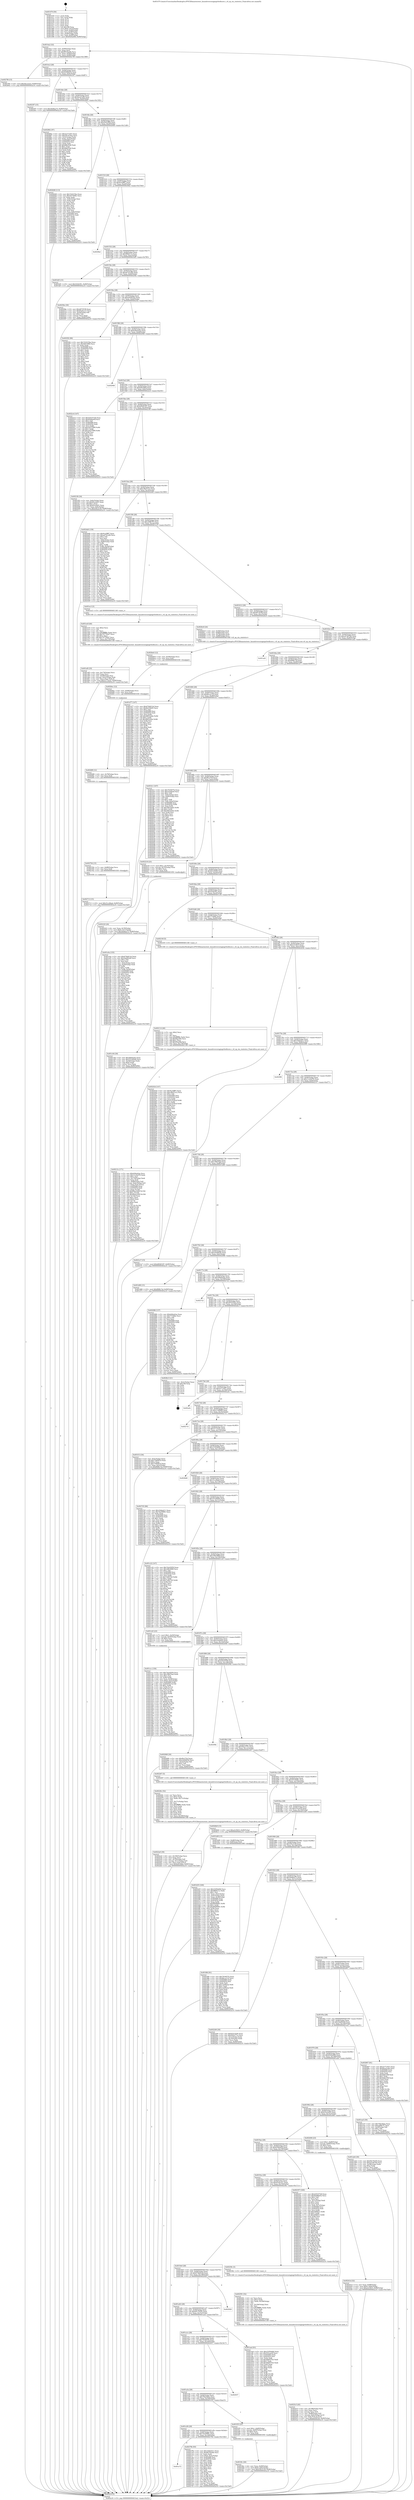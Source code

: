digraph "0x401470" {
  label = "0x401470 (/mnt/c/Users/mathe/Desktop/tcc/POCII/binaries/extr_linuxdriversstagingrtlwificore.c_rtl_op_sta_statistics_Final-ollvm.out::main(0))"
  labelloc = "t"
  node[shape=record]

  Entry [label="",width=0.3,height=0.3,shape=circle,fillcolor=black,style=filled]
  "0x4014a2" [label="{
     0x4014a2 [32]\l
     | [instrs]\l
     &nbsp;&nbsp;0x4014a2 \<+6\>: mov -0x90(%rbp),%eax\l
     &nbsp;&nbsp;0x4014a8 \<+2\>: mov %eax,%ecx\l
     &nbsp;&nbsp;0x4014aa \<+6\>: sub $0x8019aa0b,%ecx\l
     &nbsp;&nbsp;0x4014b0 \<+6\>: mov %eax,-0x94(%rbp)\l
     &nbsp;&nbsp;0x4014b6 \<+6\>: mov %ecx,-0x98(%rbp)\l
     &nbsp;&nbsp;0x4014bc \<+6\>: je 00000000004027f8 \<main+0x1388\>\l
  }"]
  "0x4027f8" [label="{
     0x4027f8 [15]\l
     | [instrs]\l
     &nbsp;&nbsp;0x4027f8 \<+10\>: movl $0x5bcce2a3,-0x90(%rbp)\l
     &nbsp;&nbsp;0x402802 \<+5\>: jmp 0000000000402a16 \<main+0x15a6\>\l
  }"]
  "0x4014c2" [label="{
     0x4014c2 [28]\l
     | [instrs]\l
     &nbsp;&nbsp;0x4014c2 \<+5\>: jmp 00000000004014c7 \<main+0x57\>\l
     &nbsp;&nbsp;0x4014c7 \<+6\>: mov -0x94(%rbp),%eax\l
     &nbsp;&nbsp;0x4014cd \<+5\>: sub $0x8208bb52,%eax\l
     &nbsp;&nbsp;0x4014d2 \<+6\>: mov %eax,-0x9c(%rbp)\l
     &nbsp;&nbsp;0x4014d8 \<+6\>: je 00000000004023f7 \<main+0xf87\>\l
  }"]
  Exit [label="",width=0.3,height=0.3,shape=circle,fillcolor=black,style=filled,peripheries=2]
  "0x4023f7" [label="{
     0x4023f7 [15]\l
     | [instrs]\l
     &nbsp;&nbsp;0x4023f7 \<+10\>: movl $0x5b48aa75,-0x90(%rbp)\l
     &nbsp;&nbsp;0x402401 \<+5\>: jmp 0000000000402a16 \<main+0x15a6\>\l
  }"]
  "0x4014de" [label="{
     0x4014de [28]\l
     | [instrs]\l
     &nbsp;&nbsp;0x4014de \<+5\>: jmp 00000000004014e3 \<main+0x73\>\l
     &nbsp;&nbsp;0x4014e3 \<+6\>: mov -0x94(%rbp),%eax\l
     &nbsp;&nbsp;0x4014e9 \<+5\>: sub $0x8acd1a00,%eax\l
     &nbsp;&nbsp;0x4014ee \<+6\>: mov %eax,-0xa0(%rbp)\l
     &nbsp;&nbsp;0x4014f4 \<+6\>: je 0000000000402862 \<main+0x13f2\>\l
  }"]
  "0x401a72" [label="{
     0x401a72\l
  }", style=dashed]
  "0x402862" [label="{
     0x402862 [97]\l
     | [instrs]\l
     &nbsp;&nbsp;0x402862 \<+5\>: mov $0x2e77c657,%eax\l
     &nbsp;&nbsp;0x402867 \<+5\>: mov $0x28741922,%ecx\l
     &nbsp;&nbsp;0x40286c \<+3\>: mov -0x3c(%rbp),%edx\l
     &nbsp;&nbsp;0x40286f \<+3\>: mov %edx,-0x2c(%rbp)\l
     &nbsp;&nbsp;0x402872 \<+7\>: mov 0x405068,%edx\l
     &nbsp;&nbsp;0x402879 \<+7\>: mov 0x405054,%esi\l
     &nbsp;&nbsp;0x402880 \<+2\>: mov %edx,%edi\l
     &nbsp;&nbsp;0x402882 \<+6\>: add $0xfd6ef1b6,%edi\l
     &nbsp;&nbsp;0x402888 \<+3\>: sub $0x1,%edi\l
     &nbsp;&nbsp;0x40288b \<+6\>: sub $0xfd6ef1b6,%edi\l
     &nbsp;&nbsp;0x402891 \<+3\>: imul %edi,%edx\l
     &nbsp;&nbsp;0x402894 \<+3\>: and $0x1,%edx\l
     &nbsp;&nbsp;0x402897 \<+3\>: cmp $0x0,%edx\l
     &nbsp;&nbsp;0x40289a \<+4\>: sete %r8b\l
     &nbsp;&nbsp;0x40289e \<+3\>: cmp $0xa,%esi\l
     &nbsp;&nbsp;0x4028a1 \<+4\>: setl %r9b\l
     &nbsp;&nbsp;0x4028a5 \<+3\>: mov %r8b,%r10b\l
     &nbsp;&nbsp;0x4028a8 \<+3\>: and %r9b,%r10b\l
     &nbsp;&nbsp;0x4028ab \<+3\>: xor %r9b,%r8b\l
     &nbsp;&nbsp;0x4028ae \<+3\>: or %r8b,%r10b\l
     &nbsp;&nbsp;0x4028b1 \<+4\>: test $0x1,%r10b\l
     &nbsp;&nbsp;0x4028b5 \<+3\>: cmovne %ecx,%eax\l
     &nbsp;&nbsp;0x4028b8 \<+6\>: mov %eax,-0x90(%rbp)\l
     &nbsp;&nbsp;0x4028be \<+5\>: jmp 0000000000402a16 \<main+0x15a6\>\l
  }"]
  "0x4014fa" [label="{
     0x4014fa [28]\l
     | [instrs]\l
     &nbsp;&nbsp;0x4014fa \<+5\>: jmp 00000000004014ff \<main+0x8f\>\l
     &nbsp;&nbsp;0x4014ff \<+6\>: mov -0x94(%rbp),%eax\l
     &nbsp;&nbsp;0x401505 \<+5\>: sub $0x9441f8f4,%eax\l
     &nbsp;&nbsp;0x40150a \<+6\>: mov %eax,-0xa4(%rbp)\l
     &nbsp;&nbsp;0x401510 \<+6\>: je 0000000000402648 \<main+0x11d8\>\l
  }"]
  "0x40279b" [label="{
     0x40279b [93]\l
     | [instrs]\l
     &nbsp;&nbsp;0x40279b \<+5\>: mov $0x10dda411,%eax\l
     &nbsp;&nbsp;0x4027a0 \<+5\>: mov $0x8019aa0b,%ecx\l
     &nbsp;&nbsp;0x4027a5 \<+2\>: xor %edx,%edx\l
     &nbsp;&nbsp;0x4027a7 \<+7\>: movl $0x0,-0x3c(%rbp)\l
     &nbsp;&nbsp;0x4027ae \<+7\>: mov 0x405068,%esi\l
     &nbsp;&nbsp;0x4027b5 \<+7\>: mov 0x405054,%edi\l
     &nbsp;&nbsp;0x4027bc \<+3\>: sub $0x1,%edx\l
     &nbsp;&nbsp;0x4027bf \<+3\>: mov %esi,%r8d\l
     &nbsp;&nbsp;0x4027c2 \<+3\>: add %edx,%r8d\l
     &nbsp;&nbsp;0x4027c5 \<+4\>: imul %r8d,%esi\l
     &nbsp;&nbsp;0x4027c9 \<+3\>: and $0x1,%esi\l
     &nbsp;&nbsp;0x4027cc \<+3\>: cmp $0x0,%esi\l
     &nbsp;&nbsp;0x4027cf \<+4\>: sete %r9b\l
     &nbsp;&nbsp;0x4027d3 \<+3\>: cmp $0xa,%edi\l
     &nbsp;&nbsp;0x4027d6 \<+4\>: setl %r10b\l
     &nbsp;&nbsp;0x4027da \<+3\>: mov %r9b,%r11b\l
     &nbsp;&nbsp;0x4027dd \<+3\>: and %r10b,%r11b\l
     &nbsp;&nbsp;0x4027e0 \<+3\>: xor %r10b,%r9b\l
     &nbsp;&nbsp;0x4027e3 \<+3\>: or %r9b,%r11b\l
     &nbsp;&nbsp;0x4027e6 \<+4\>: test $0x1,%r11b\l
     &nbsp;&nbsp;0x4027ea \<+3\>: cmovne %ecx,%eax\l
     &nbsp;&nbsp;0x4027ed \<+6\>: mov %eax,-0x90(%rbp)\l
     &nbsp;&nbsp;0x4027f3 \<+5\>: jmp 0000000000402a16 \<main+0x15a6\>\l
  }"]
  "0x402648" [label="{
     0x402648 [113]\l
     | [instrs]\l
     &nbsp;&nbsp;0x402648 \<+5\>: mov $0x7d1615ba,%eax\l
     &nbsp;&nbsp;0x40264d \<+5\>: mov $0x5473040c,%ecx\l
     &nbsp;&nbsp;0x402652 \<+2\>: xor %edx,%edx\l
     &nbsp;&nbsp;0x402654 \<+6\>: mov -0x8c(%rbp),%esi\l
     &nbsp;&nbsp;0x40265a \<+2\>: mov %edx,%edi\l
     &nbsp;&nbsp;0x40265c \<+2\>: sub %esi,%edi\l
     &nbsp;&nbsp;0x40265e \<+2\>: mov %edx,%esi\l
     &nbsp;&nbsp;0x402660 \<+3\>: sub $0x1,%esi\l
     &nbsp;&nbsp;0x402663 \<+2\>: add %esi,%edi\l
     &nbsp;&nbsp;0x402665 \<+2\>: mov %edx,%esi\l
     &nbsp;&nbsp;0x402667 \<+2\>: sub %edi,%esi\l
     &nbsp;&nbsp;0x402669 \<+6\>: mov %esi,-0x8c(%rbp)\l
     &nbsp;&nbsp;0x40266f \<+7\>: mov 0x405068,%esi\l
     &nbsp;&nbsp;0x402676 \<+7\>: mov 0x405054,%edi\l
     &nbsp;&nbsp;0x40267d \<+3\>: sub $0x1,%edx\l
     &nbsp;&nbsp;0x402680 \<+3\>: mov %esi,%r8d\l
     &nbsp;&nbsp;0x402683 \<+3\>: add %edx,%r8d\l
     &nbsp;&nbsp;0x402686 \<+4\>: imul %r8d,%esi\l
     &nbsp;&nbsp;0x40268a \<+3\>: and $0x1,%esi\l
     &nbsp;&nbsp;0x40268d \<+3\>: cmp $0x0,%esi\l
     &nbsp;&nbsp;0x402690 \<+4\>: sete %r9b\l
     &nbsp;&nbsp;0x402694 \<+3\>: cmp $0xa,%edi\l
     &nbsp;&nbsp;0x402697 \<+4\>: setl %r10b\l
     &nbsp;&nbsp;0x40269b \<+3\>: mov %r9b,%r11b\l
     &nbsp;&nbsp;0x40269e \<+3\>: and %r10b,%r11b\l
     &nbsp;&nbsp;0x4026a1 \<+3\>: xor %r10b,%r9b\l
     &nbsp;&nbsp;0x4026a4 \<+3\>: or %r9b,%r11b\l
     &nbsp;&nbsp;0x4026a7 \<+4\>: test $0x1,%r11b\l
     &nbsp;&nbsp;0x4026ab \<+3\>: cmovne %ecx,%eax\l
     &nbsp;&nbsp;0x4026ae \<+6\>: mov %eax,-0x90(%rbp)\l
     &nbsp;&nbsp;0x4026b4 \<+5\>: jmp 0000000000402a16 \<main+0x15a6\>\l
  }"]
  "0x401516" [label="{
     0x401516 [28]\l
     | [instrs]\l
     &nbsp;&nbsp;0x401516 \<+5\>: jmp 000000000040151b \<main+0xab\>\l
     &nbsp;&nbsp;0x40151b \<+6\>: mov -0x94(%rbp),%eax\l
     &nbsp;&nbsp;0x401521 \<+5\>: sub $0x9ca5ff87,%eax\l
     &nbsp;&nbsp;0x401526 \<+6\>: mov %eax,-0xa8(%rbp)\l
     &nbsp;&nbsp;0x40152c \<+6\>: je 00000000004029bd \<main+0x154d\>\l
  }"]
  "0x402713" [label="{
     0x402713 [15]\l
     | [instrs]\l
     &nbsp;&nbsp;0x402713 \<+10\>: movl $0x31cc6bad,-0x90(%rbp)\l
     &nbsp;&nbsp;0x40271d \<+5\>: jmp 0000000000402a16 \<main+0x15a6\>\l
  }"]
  "0x4029bd" [label="{
     0x4029bd\l
  }", style=dashed]
  "0x401532" [label="{
     0x401532 [28]\l
     | [instrs]\l
     &nbsp;&nbsp;0x401532 \<+5\>: jmp 0000000000401537 \<main+0xc7\>\l
     &nbsp;&nbsp;0x401537 \<+6\>: mov -0x94(%rbp),%eax\l
     &nbsp;&nbsp;0x40153d \<+5\>: sub $0x9ff2611e,%eax\l
     &nbsp;&nbsp;0x401542 \<+6\>: mov %eax,-0xac(%rbp)\l
     &nbsp;&nbsp;0x401548 \<+6\>: je 0000000000401bf5 \<main+0x785\>\l
  }"]
  "0x402704" [label="{
     0x402704 [15]\l
     | [instrs]\l
     &nbsp;&nbsp;0x402704 \<+7\>: mov -0x88(%rbp),%rcx\l
     &nbsp;&nbsp;0x40270b \<+3\>: mov %rcx,%rdi\l
     &nbsp;&nbsp;0x40270e \<+5\>: call 0000000000401030 \<free@plt\>\l
     | [calls]\l
     &nbsp;&nbsp;0x401030 \{1\} (unknown)\l
  }"]
  "0x401bf5" [label="{
     0x401bf5 [15]\l
     | [instrs]\l
     &nbsp;&nbsp;0x401bf5 \<+10\>: movl $0x522b391,-0x90(%rbp)\l
     &nbsp;&nbsp;0x401bff \<+5\>: jmp 0000000000402a16 \<main+0x15a6\>\l
  }"]
  "0x40154e" [label="{
     0x40154e [28]\l
     | [instrs]\l
     &nbsp;&nbsp;0x40154e \<+5\>: jmp 0000000000401553 \<main+0xe3\>\l
     &nbsp;&nbsp;0x401553 \<+6\>: mov -0x94(%rbp),%eax\l
     &nbsp;&nbsp;0x401559 \<+5\>: sub $0xab741e90,%eax\l
     &nbsp;&nbsp;0x40155e \<+6\>: mov %eax,-0xb0(%rbp)\l
     &nbsp;&nbsp;0x401564 \<+6\>: je 000000000040256e \<main+0x10fe\>\l
  }"]
  "0x4026f8" [label="{
     0x4026f8 [12]\l
     | [instrs]\l
     &nbsp;&nbsp;0x4026f8 \<+4\>: mov -0x78(%rbp),%rcx\l
     &nbsp;&nbsp;0x4026fc \<+3\>: mov %rcx,%rdi\l
     &nbsp;&nbsp;0x4026ff \<+5\>: call 0000000000401030 \<free@plt\>\l
     | [calls]\l
     &nbsp;&nbsp;0x401030 \{1\} (unknown)\l
  }"]
  "0x40256e" [label="{
     0x40256e [30]\l
     | [instrs]\l
     &nbsp;&nbsp;0x40256e \<+5\>: mov $0xd073f1f8,%eax\l
     &nbsp;&nbsp;0x402573 \<+5\>: mov $0x6524cca7,%ecx\l
     &nbsp;&nbsp;0x402578 \<+3\>: mov -0x2d(%rbp),%dl\l
     &nbsp;&nbsp;0x40257b \<+3\>: test $0x1,%dl\l
     &nbsp;&nbsp;0x40257e \<+3\>: cmovne %ecx,%eax\l
     &nbsp;&nbsp;0x402581 \<+6\>: mov %eax,-0x90(%rbp)\l
     &nbsp;&nbsp;0x402587 \<+5\>: jmp 0000000000402a16 \<main+0x15a6\>\l
  }"]
  "0x40156a" [label="{
     0x40156a [28]\l
     | [instrs]\l
     &nbsp;&nbsp;0x40156a \<+5\>: jmp 000000000040156f \<main+0xff\>\l
     &nbsp;&nbsp;0x40156f \<+6\>: mov -0x94(%rbp),%eax\l
     &nbsp;&nbsp;0x401575 \<+5\>: sub $0xae056162,%eax\l
     &nbsp;&nbsp;0x40157a \<+6\>: mov %eax,-0xb4(%rbp)\l
     &nbsp;&nbsp;0x401580 \<+6\>: je 00000000004025f2 \<main+0x1182\>\l
  }"]
  "0x4026ec" [label="{
     0x4026ec [12]\l
     | [instrs]\l
     &nbsp;&nbsp;0x4026ec \<+4\>: mov -0x68(%rbp),%rcx\l
     &nbsp;&nbsp;0x4026f0 \<+3\>: mov %rcx,%rdi\l
     &nbsp;&nbsp;0x4026f3 \<+5\>: call 0000000000401030 \<free@plt\>\l
     | [calls]\l
     &nbsp;&nbsp;0x401030 \{1\} (unknown)\l
  }"]
  "0x4025f2" [label="{
     0x4025f2 [86]\l
     | [instrs]\l
     &nbsp;&nbsp;0x4025f2 \<+5\>: mov $0x7d1615ba,%eax\l
     &nbsp;&nbsp;0x4025f7 \<+5\>: mov $0x9441f8f4,%ecx\l
     &nbsp;&nbsp;0x4025fc \<+2\>: xor %edx,%edx\l
     &nbsp;&nbsp;0x4025fe \<+7\>: mov 0x405068,%esi\l
     &nbsp;&nbsp;0x402605 \<+7\>: mov 0x405054,%edi\l
     &nbsp;&nbsp;0x40260c \<+3\>: sub $0x1,%edx\l
     &nbsp;&nbsp;0x40260f \<+3\>: mov %esi,%r8d\l
     &nbsp;&nbsp;0x402612 \<+3\>: add %edx,%r8d\l
     &nbsp;&nbsp;0x402615 \<+4\>: imul %r8d,%esi\l
     &nbsp;&nbsp;0x402619 \<+3\>: and $0x1,%esi\l
     &nbsp;&nbsp;0x40261c \<+3\>: cmp $0x0,%esi\l
     &nbsp;&nbsp;0x40261f \<+4\>: sete %r9b\l
     &nbsp;&nbsp;0x402623 \<+3\>: cmp $0xa,%edi\l
     &nbsp;&nbsp;0x402626 \<+4\>: setl %r10b\l
     &nbsp;&nbsp;0x40262a \<+3\>: mov %r9b,%r11b\l
     &nbsp;&nbsp;0x40262d \<+3\>: and %r10b,%r11b\l
     &nbsp;&nbsp;0x402630 \<+3\>: xor %r10b,%r9b\l
     &nbsp;&nbsp;0x402633 \<+3\>: or %r9b,%r11b\l
     &nbsp;&nbsp;0x402636 \<+4\>: test $0x1,%r11b\l
     &nbsp;&nbsp;0x40263a \<+3\>: cmovne %ecx,%eax\l
     &nbsp;&nbsp;0x40263d \<+6\>: mov %eax,-0x90(%rbp)\l
     &nbsp;&nbsp;0x402643 \<+5\>: jmp 0000000000402a16 \<main+0x15a6\>\l
  }"]
  "0x401586" [label="{
     0x401586 [28]\l
     | [instrs]\l
     &nbsp;&nbsp;0x401586 \<+5\>: jmp 000000000040158b \<main+0x11b\>\l
     &nbsp;&nbsp;0x40158b \<+6\>: mov -0x94(%rbp),%eax\l
     &nbsp;&nbsp;0x401591 \<+5\>: sub $0xb26edcba,%eax\l
     &nbsp;&nbsp;0x401596 \<+6\>: mov %eax,-0xb8(%rbp)\l
     &nbsp;&nbsp;0x40159c \<+6\>: je 0000000000402946 \<main+0x14d6\>\l
  }"]
  "0x4026e0" [label="{
     0x4026e0 [12]\l
     | [instrs]\l
     &nbsp;&nbsp;0x4026e0 \<+4\>: mov -0x58(%rbp),%rcx\l
     &nbsp;&nbsp;0x4026e4 \<+3\>: mov %rcx,%rdi\l
     &nbsp;&nbsp;0x4026e7 \<+5\>: call 0000000000401030 \<free@plt\>\l
     | [calls]\l
     &nbsp;&nbsp;0x401030 \{1\} (unknown)\l
  }"]
  "0x402946" [label="{
     0x402946\l
  }", style=dashed]
  "0x4015a2" [label="{
     0x4015a2 [28]\l
     | [instrs]\l
     &nbsp;&nbsp;0x4015a2 \<+5\>: jmp 00000000004015a7 \<main+0x137\>\l
     &nbsp;&nbsp;0x4015a7 \<+6\>: mov -0x94(%rbp),%eax\l
     &nbsp;&nbsp;0x4015ad \<+5\>: sub $0xb4f1fdbd,%eax\l
     &nbsp;&nbsp;0x4015b2 \<+6\>: mov %eax,-0xbc(%rbp)\l
     &nbsp;&nbsp;0x4015b8 \<+6\>: je 00000000004022c4 \<main+0xe54\>\l
  }"]
  "0x4025c5" [label="{
     0x4025c5 [45]\l
     | [instrs]\l
     &nbsp;&nbsp;0x4025c5 \<+6\>: mov -0x188(%rbp),%ecx\l
     &nbsp;&nbsp;0x4025cb \<+3\>: imul %eax,%ecx\l
     &nbsp;&nbsp;0x4025ce \<+3\>: movslq %ecx,%r8\l
     &nbsp;&nbsp;0x4025d1 \<+7\>: mov -0x88(%rbp),%r9\l
     &nbsp;&nbsp;0x4025d8 \<+7\>: movslq -0x8c(%rbp),%r10\l
     &nbsp;&nbsp;0x4025df \<+4\>: mov %r8,(%r9,%r10,8)\l
     &nbsp;&nbsp;0x4025e3 \<+10\>: movl $0xae056162,-0x90(%rbp)\l
     &nbsp;&nbsp;0x4025ed \<+5\>: jmp 0000000000402a16 \<main+0x15a6\>\l
  }"]
  "0x4022c4" [label="{
     0x4022c4 [147]\l
     | [instrs]\l
     &nbsp;&nbsp;0x4022c4 \<+5\>: mov $0x43533728,%eax\l
     &nbsp;&nbsp;0x4022c9 \<+5\>: mov $0x6506a93f,%ecx\l
     &nbsp;&nbsp;0x4022ce \<+2\>: mov $0x1,%dl\l
     &nbsp;&nbsp;0x4022d0 \<+7\>: mov 0x405068,%esi\l
     &nbsp;&nbsp;0x4022d7 \<+7\>: mov 0x405054,%edi\l
     &nbsp;&nbsp;0x4022de \<+3\>: mov %esi,%r8d\l
     &nbsp;&nbsp;0x4022e1 \<+7\>: sub $0xcb537899,%r8d\l
     &nbsp;&nbsp;0x4022e8 \<+4\>: sub $0x1,%r8d\l
     &nbsp;&nbsp;0x4022ec \<+7\>: add $0xcb537899,%r8d\l
     &nbsp;&nbsp;0x4022f3 \<+4\>: imul %r8d,%esi\l
     &nbsp;&nbsp;0x4022f7 \<+3\>: and $0x1,%esi\l
     &nbsp;&nbsp;0x4022fa \<+3\>: cmp $0x0,%esi\l
     &nbsp;&nbsp;0x4022fd \<+4\>: sete %r9b\l
     &nbsp;&nbsp;0x402301 \<+3\>: cmp $0xa,%edi\l
     &nbsp;&nbsp;0x402304 \<+4\>: setl %r10b\l
     &nbsp;&nbsp;0x402308 \<+3\>: mov %r9b,%r11b\l
     &nbsp;&nbsp;0x40230b \<+4\>: xor $0xff,%r11b\l
     &nbsp;&nbsp;0x40230f \<+3\>: mov %r10b,%bl\l
     &nbsp;&nbsp;0x402312 \<+3\>: xor $0xff,%bl\l
     &nbsp;&nbsp;0x402315 \<+3\>: xor $0x0,%dl\l
     &nbsp;&nbsp;0x402318 \<+3\>: mov %r11b,%r14b\l
     &nbsp;&nbsp;0x40231b \<+4\>: and $0x0,%r14b\l
     &nbsp;&nbsp;0x40231f \<+3\>: and %dl,%r9b\l
     &nbsp;&nbsp;0x402322 \<+3\>: mov %bl,%r15b\l
     &nbsp;&nbsp;0x402325 \<+4\>: and $0x0,%r15b\l
     &nbsp;&nbsp;0x402329 \<+3\>: and %dl,%r10b\l
     &nbsp;&nbsp;0x40232c \<+3\>: or %r9b,%r14b\l
     &nbsp;&nbsp;0x40232f \<+3\>: or %r10b,%r15b\l
     &nbsp;&nbsp;0x402332 \<+3\>: xor %r15b,%r14b\l
     &nbsp;&nbsp;0x402335 \<+3\>: or %bl,%r11b\l
     &nbsp;&nbsp;0x402338 \<+4\>: xor $0xff,%r11b\l
     &nbsp;&nbsp;0x40233c \<+3\>: or $0x0,%dl\l
     &nbsp;&nbsp;0x40233f \<+3\>: and %dl,%r11b\l
     &nbsp;&nbsp;0x402342 \<+3\>: or %r11b,%r14b\l
     &nbsp;&nbsp;0x402345 \<+4\>: test $0x1,%r14b\l
     &nbsp;&nbsp;0x402349 \<+3\>: cmovne %ecx,%eax\l
     &nbsp;&nbsp;0x40234c \<+6\>: mov %eax,-0x90(%rbp)\l
     &nbsp;&nbsp;0x402352 \<+5\>: jmp 0000000000402a16 \<main+0x15a6\>\l
  }"]
  "0x4015be" [label="{
     0x4015be [28]\l
     | [instrs]\l
     &nbsp;&nbsp;0x4015be \<+5\>: jmp 00000000004015c3 \<main+0x153\>\l
     &nbsp;&nbsp;0x4015c3 \<+6\>: mov -0x94(%rbp),%eax\l
     &nbsp;&nbsp;0x4015c9 \<+5\>: sub $0xb8040187,%eax\l
     &nbsp;&nbsp;0x4015ce \<+6\>: mov %eax,-0xc0(%rbp)\l
     &nbsp;&nbsp;0x4015d4 \<+6\>: je 00000000004021f6 \<main+0xd86\>\l
  }"]
  "0x402591" [label="{
     0x402591 [52]\l
     | [instrs]\l
     &nbsp;&nbsp;0x402591 \<+2\>: xor %ecx,%ecx\l
     &nbsp;&nbsp;0x402593 \<+5\>: mov $0x2,%edx\l
     &nbsp;&nbsp;0x402598 \<+6\>: mov %edx,-0x184(%rbp)\l
     &nbsp;&nbsp;0x40259e \<+1\>: cltd\l
     &nbsp;&nbsp;0x40259f \<+6\>: mov -0x184(%rbp),%esi\l
     &nbsp;&nbsp;0x4025a5 \<+2\>: idiv %esi\l
     &nbsp;&nbsp;0x4025a7 \<+6\>: imul $0xfffffffe,%edx,%edx\l
     &nbsp;&nbsp;0x4025ad \<+2\>: mov %ecx,%edi\l
     &nbsp;&nbsp;0x4025af \<+2\>: sub %edx,%edi\l
     &nbsp;&nbsp;0x4025b1 \<+2\>: mov %ecx,%edx\l
     &nbsp;&nbsp;0x4025b3 \<+3\>: sub $0x1,%edx\l
     &nbsp;&nbsp;0x4025b6 \<+2\>: add %edx,%edi\l
     &nbsp;&nbsp;0x4025b8 \<+2\>: sub %edi,%ecx\l
     &nbsp;&nbsp;0x4025ba \<+6\>: mov %ecx,-0x188(%rbp)\l
     &nbsp;&nbsp;0x4025c0 \<+5\>: call 0000000000401160 \<next_i\>\l
     | [calls]\l
     &nbsp;&nbsp;0x401160 \{1\} (/mnt/c/Users/mathe/Desktop/tcc/POCII/binaries/extr_linuxdriversstagingrtlwificore.c_rtl_op_sta_statistics_Final-ollvm.out::next_i)\l
  }"]
  "0x4021f6" [label="{
     0x4021f6 [34]\l
     | [instrs]\l
     &nbsp;&nbsp;0x4021f6 \<+3\>: mov -0x6c(%rbp),%eax\l
     &nbsp;&nbsp;0x4021f9 \<+5\>: sub $0x65cedef1,%eax\l
     &nbsp;&nbsp;0x4021fe \<+3\>: add $0x1,%eax\l
     &nbsp;&nbsp;0x402201 \<+5\>: add $0x65cedef1,%eax\l
     &nbsp;&nbsp;0x402206 \<+3\>: mov %eax,-0x6c(%rbp)\l
     &nbsp;&nbsp;0x402209 \<+10\>: movl $0x55fc2159,-0x90(%rbp)\l
     &nbsp;&nbsp;0x402213 \<+5\>: jmp 0000000000402a16 \<main+0x15a6\>\l
  }"]
  "0x4015da" [label="{
     0x4015da [28]\l
     | [instrs]\l
     &nbsp;&nbsp;0x4015da \<+5\>: jmp 00000000004015df \<main+0x16f\>\l
     &nbsp;&nbsp;0x4015df \<+6\>: mov -0x94(%rbp),%eax\l
     &nbsp;&nbsp;0x4015e5 \<+5\>: sub $0xc9bd7a12,%eax\l
     &nbsp;&nbsp;0x4015ea \<+6\>: mov %eax,-0xc4(%rbp)\l
     &nbsp;&nbsp;0x4015f0 \<+6\>: je 00000000004024d0 \<main+0x1060\>\l
  }"]
  "0x40241d" [label="{
     0x40241d [32]\l
     | [instrs]\l
     &nbsp;&nbsp;0x40241d \<+7\>: mov %rax,-0x88(%rbp)\l
     &nbsp;&nbsp;0x402424 \<+10\>: movl $0x0,-0x8c(%rbp)\l
     &nbsp;&nbsp;0x40242e \<+10\>: movl $0xa3c5623,-0x90(%rbp)\l
     &nbsp;&nbsp;0x402438 \<+5\>: jmp 0000000000402a16 \<main+0x15a6\>\l
  }"]
  "0x4024d0" [label="{
     0x4024d0 [158]\l
     | [instrs]\l
     &nbsp;&nbsp;0x4024d0 \<+5\>: mov $0x9ca5ff87,%eax\l
     &nbsp;&nbsp;0x4024d5 \<+5\>: mov $0xab741e90,%ecx\l
     &nbsp;&nbsp;0x4024da \<+2\>: mov $0x1,%dl\l
     &nbsp;&nbsp;0x4024dc \<+2\>: xor %esi,%esi\l
     &nbsp;&nbsp;0x4024de \<+6\>: mov -0x8c(%rbp),%edi\l
     &nbsp;&nbsp;0x4024e4 \<+3\>: cmp -0x80(%rbp),%edi\l
     &nbsp;&nbsp;0x4024e7 \<+4\>: setl %r8b\l
     &nbsp;&nbsp;0x4024eb \<+4\>: and $0x1,%r8b\l
     &nbsp;&nbsp;0x4024ef \<+4\>: mov %r8b,-0x2d(%rbp)\l
     &nbsp;&nbsp;0x4024f3 \<+7\>: mov 0x405068,%edi\l
     &nbsp;&nbsp;0x4024fa \<+8\>: mov 0x405054,%r9d\l
     &nbsp;&nbsp;0x402502 \<+3\>: sub $0x1,%esi\l
     &nbsp;&nbsp;0x402505 \<+3\>: mov %edi,%r10d\l
     &nbsp;&nbsp;0x402508 \<+3\>: add %esi,%r10d\l
     &nbsp;&nbsp;0x40250b \<+4\>: imul %r10d,%edi\l
     &nbsp;&nbsp;0x40250f \<+3\>: and $0x1,%edi\l
     &nbsp;&nbsp;0x402512 \<+3\>: cmp $0x0,%edi\l
     &nbsp;&nbsp;0x402515 \<+4\>: sete %r8b\l
     &nbsp;&nbsp;0x402519 \<+4\>: cmp $0xa,%r9d\l
     &nbsp;&nbsp;0x40251d \<+4\>: setl %r11b\l
     &nbsp;&nbsp;0x402521 \<+3\>: mov %r8b,%bl\l
     &nbsp;&nbsp;0x402524 \<+3\>: xor $0xff,%bl\l
     &nbsp;&nbsp;0x402527 \<+3\>: mov %r11b,%r14b\l
     &nbsp;&nbsp;0x40252a \<+4\>: xor $0xff,%r14b\l
     &nbsp;&nbsp;0x40252e \<+3\>: xor $0x0,%dl\l
     &nbsp;&nbsp;0x402531 \<+3\>: mov %bl,%r15b\l
     &nbsp;&nbsp;0x402534 \<+4\>: and $0x0,%r15b\l
     &nbsp;&nbsp;0x402538 \<+3\>: and %dl,%r8b\l
     &nbsp;&nbsp;0x40253b \<+3\>: mov %r14b,%r12b\l
     &nbsp;&nbsp;0x40253e \<+4\>: and $0x0,%r12b\l
     &nbsp;&nbsp;0x402542 \<+3\>: and %dl,%r11b\l
     &nbsp;&nbsp;0x402545 \<+3\>: or %r8b,%r15b\l
     &nbsp;&nbsp;0x402548 \<+3\>: or %r11b,%r12b\l
     &nbsp;&nbsp;0x40254b \<+3\>: xor %r12b,%r15b\l
     &nbsp;&nbsp;0x40254e \<+3\>: or %r14b,%bl\l
     &nbsp;&nbsp;0x402551 \<+3\>: xor $0xff,%bl\l
     &nbsp;&nbsp;0x402554 \<+3\>: or $0x0,%dl\l
     &nbsp;&nbsp;0x402557 \<+2\>: and %dl,%bl\l
     &nbsp;&nbsp;0x402559 \<+3\>: or %bl,%r15b\l
     &nbsp;&nbsp;0x40255c \<+4\>: test $0x1,%r15b\l
     &nbsp;&nbsp;0x402560 \<+3\>: cmovne %ecx,%eax\l
     &nbsp;&nbsp;0x402563 \<+6\>: mov %eax,-0x90(%rbp)\l
     &nbsp;&nbsp;0x402569 \<+5\>: jmp 0000000000402a16 \<main+0x15a6\>\l
  }"]
  "0x4015f6" [label="{
     0x4015f6 [28]\l
     | [instrs]\l
     &nbsp;&nbsp;0x4015f6 \<+5\>: jmp 00000000004015fb \<main+0x18b\>\l
     &nbsp;&nbsp;0x4015fb \<+6\>: mov -0x94(%rbp),%eax\l
     &nbsp;&nbsp;0x401601 \<+5\>: sub $0xcbf8b7f7,%eax\l
     &nbsp;&nbsp;0x401606 \<+6\>: mov %eax,-0xc8(%rbp)\l
     &nbsp;&nbsp;0x40160c \<+6\>: je 0000000000401ec3 \<main+0xa53\>\l
  }"]
  "0x4022a0" [label="{
     0x4022a0 [36]\l
     | [instrs]\l
     &nbsp;&nbsp;0x4022a0 \<+6\>: mov -0x180(%rbp),%ecx\l
     &nbsp;&nbsp;0x4022a6 \<+3\>: imul %eax,%ecx\l
     &nbsp;&nbsp;0x4022a9 \<+4\>: mov -0x78(%rbp),%r8\l
     &nbsp;&nbsp;0x4022ad \<+4\>: movslq -0x7c(%rbp),%r9\l
     &nbsp;&nbsp;0x4022b1 \<+4\>: mov %ecx,(%r8,%r9,4)\l
     &nbsp;&nbsp;0x4022b5 \<+10\>: movl $0xb4f1fdbd,-0x90(%rbp)\l
     &nbsp;&nbsp;0x4022bf \<+5\>: jmp 0000000000402a16 \<main+0x15a6\>\l
  }"]
  "0x401ec3" [label="{
     0x401ec3 [5]\l
     | [instrs]\l
     &nbsp;&nbsp;0x401ec3 \<+5\>: call 0000000000401160 \<next_i\>\l
     | [calls]\l
     &nbsp;&nbsp;0x401160 \{1\} (/mnt/c/Users/mathe/Desktop/tcc/POCII/binaries/extr_linuxdriversstagingrtlwificore.c_rtl_op_sta_statistics_Final-ollvm.out::next_i)\l
  }"]
  "0x401612" [label="{
     0x401612 [28]\l
     | [instrs]\l
     &nbsp;&nbsp;0x401612 \<+5\>: jmp 0000000000401617 \<main+0x1a7\>\l
     &nbsp;&nbsp;0x401617 \<+6\>: mov -0x94(%rbp),%eax\l
     &nbsp;&nbsp;0x40161d \<+5\>: sub $0xd073f1f8,%eax\l
     &nbsp;&nbsp;0x401622 \<+6\>: mov %eax,-0xcc(%rbp)\l
     &nbsp;&nbsp;0x401628 \<+6\>: je 00000000004026c8 \<main+0x1258\>\l
  }"]
  "0x40226c" [label="{
     0x40226c [52]\l
     | [instrs]\l
     &nbsp;&nbsp;0x40226c \<+2\>: xor %ecx,%ecx\l
     &nbsp;&nbsp;0x40226e \<+5\>: mov $0x2,%edx\l
     &nbsp;&nbsp;0x402273 \<+6\>: mov %edx,-0x17c(%rbp)\l
     &nbsp;&nbsp;0x402279 \<+1\>: cltd\l
     &nbsp;&nbsp;0x40227a \<+6\>: mov -0x17c(%rbp),%esi\l
     &nbsp;&nbsp;0x402280 \<+2\>: idiv %esi\l
     &nbsp;&nbsp;0x402282 \<+6\>: imul $0xfffffffe,%edx,%edx\l
     &nbsp;&nbsp;0x402288 \<+2\>: mov %ecx,%edi\l
     &nbsp;&nbsp;0x40228a \<+2\>: sub %edx,%edi\l
     &nbsp;&nbsp;0x40228c \<+2\>: mov %ecx,%edx\l
     &nbsp;&nbsp;0x40228e \<+3\>: sub $0x1,%edx\l
     &nbsp;&nbsp;0x402291 \<+2\>: add %edx,%edi\l
     &nbsp;&nbsp;0x402293 \<+2\>: sub %edi,%ecx\l
     &nbsp;&nbsp;0x402295 \<+6\>: mov %ecx,-0x180(%rbp)\l
     &nbsp;&nbsp;0x40229b \<+5\>: call 0000000000401160 \<next_i\>\l
     | [calls]\l
     &nbsp;&nbsp;0x401160 \{1\} (/mnt/c/Users/mathe/Desktop/tcc/POCII/binaries/extr_linuxdriversstagingrtlwificore.c_rtl_op_sta_statistics_Final-ollvm.out::next_i)\l
  }"]
  "0x4026c8" [label="{
     0x4026c8 [24]\l
     | [instrs]\l
     &nbsp;&nbsp;0x4026c8 \<+4\>: mov -0x58(%rbp),%rdi\l
     &nbsp;&nbsp;0x4026cc \<+4\>: mov -0x68(%rbp),%rsi\l
     &nbsp;&nbsp;0x4026d0 \<+4\>: mov -0x78(%rbp),%rdx\l
     &nbsp;&nbsp;0x4026d4 \<+7\>: mov -0x88(%rbp),%rcx\l
     &nbsp;&nbsp;0x4026db \<+5\>: call 0000000000401440 \<rtl_op_sta_statistics\>\l
     | [calls]\l
     &nbsp;&nbsp;0x401440 \{1\} (/mnt/c/Users/mathe/Desktop/tcc/POCII/binaries/extr_linuxdriversstagingrtlwificore.c_rtl_op_sta_statistics_Final-ollvm.out::rtl_op_sta_statistics)\l
  }"]
  "0x40162e" [label="{
     0x40162e [28]\l
     | [instrs]\l
     &nbsp;&nbsp;0x40162e \<+5\>: jmp 0000000000401633 \<main+0x1c3\>\l
     &nbsp;&nbsp;0x401633 \<+6\>: mov -0x94(%rbp),%eax\l
     &nbsp;&nbsp;0x401639 \<+5\>: sub $0xe47d07b0,%eax\l
     &nbsp;&nbsp;0x40163e \<+6\>: mov %eax,-0xd0(%rbp)\l
     &nbsp;&nbsp;0x401644 \<+6\>: je 0000000000401ad2 \<main+0x662\>\l
  }"]
  "0x40222f" [label="{
     0x40222f [26]\l
     | [instrs]\l
     &nbsp;&nbsp;0x40222f \<+4\>: mov %rax,-0x78(%rbp)\l
     &nbsp;&nbsp;0x402233 \<+7\>: movl $0x0,-0x7c(%rbp)\l
     &nbsp;&nbsp;0x40223a \<+10\>: movl $0x5b48aa75,-0x90(%rbp)\l
     &nbsp;&nbsp;0x402244 \<+5\>: jmp 0000000000402a16 \<main+0x15a6\>\l
  }"]
  "0x401ad2" [label="{
     0x401ad2\l
  }", style=dashed]
  "0x40164a" [label="{
     0x40164a [28]\l
     | [instrs]\l
     &nbsp;&nbsp;0x40164a \<+5\>: jmp 000000000040164f \<main+0x1df\>\l
     &nbsp;&nbsp;0x40164f \<+6\>: mov -0x94(%rbp),%eax\l
     &nbsp;&nbsp;0x401655 \<+5\>: sub $0xf688c7ef,%eax\l
     &nbsp;&nbsp;0x40165a \<+6\>: mov %eax,-0xd4(%rbp)\l
     &nbsp;&nbsp;0x401660 \<+6\>: je 0000000000401d77 \<main+0x907\>\l
  }"]
  "0x40213c" [label="{
     0x40213c [171]\l
     | [instrs]\l
     &nbsp;&nbsp;0x40213c \<+5\>: mov $0xb26edcba,%ecx\l
     &nbsp;&nbsp;0x402141 \<+5\>: mov $0x11c0e476,%edx\l
     &nbsp;&nbsp;0x402146 \<+3\>: mov $0x1,%sil\l
     &nbsp;&nbsp;0x402149 \<+6\>: mov -0x178(%rbp),%edi\l
     &nbsp;&nbsp;0x40214f \<+3\>: imul %eax,%edi\l
     &nbsp;&nbsp;0x402152 \<+4\>: mov -0x68(%rbp),%r8\l
     &nbsp;&nbsp;0x402156 \<+4\>: movslq -0x6c(%rbp),%r9\l
     &nbsp;&nbsp;0x40215a \<+4\>: mov %edi,(%r8,%r9,4)\l
     &nbsp;&nbsp;0x40215e \<+7\>: mov 0x405068,%eax\l
     &nbsp;&nbsp;0x402165 \<+7\>: mov 0x405054,%edi\l
     &nbsp;&nbsp;0x40216c \<+3\>: mov %eax,%r10d\l
     &nbsp;&nbsp;0x40216f \<+7\>: add $0x89aa1649,%r10d\l
     &nbsp;&nbsp;0x402176 \<+4\>: sub $0x1,%r10d\l
     &nbsp;&nbsp;0x40217a \<+7\>: sub $0x89aa1649,%r10d\l
     &nbsp;&nbsp;0x402181 \<+4\>: imul %r10d,%eax\l
     &nbsp;&nbsp;0x402185 \<+3\>: and $0x1,%eax\l
     &nbsp;&nbsp;0x402188 \<+3\>: cmp $0x0,%eax\l
     &nbsp;&nbsp;0x40218b \<+4\>: sete %r11b\l
     &nbsp;&nbsp;0x40218f \<+3\>: cmp $0xa,%edi\l
     &nbsp;&nbsp;0x402192 \<+3\>: setl %bl\l
     &nbsp;&nbsp;0x402195 \<+3\>: mov %r11b,%r14b\l
     &nbsp;&nbsp;0x402198 \<+4\>: xor $0xff,%r14b\l
     &nbsp;&nbsp;0x40219c \<+3\>: mov %bl,%r15b\l
     &nbsp;&nbsp;0x40219f \<+4\>: xor $0xff,%r15b\l
     &nbsp;&nbsp;0x4021a3 \<+4\>: xor $0x0,%sil\l
     &nbsp;&nbsp;0x4021a7 \<+3\>: mov %r14b,%r12b\l
     &nbsp;&nbsp;0x4021aa \<+4\>: and $0x0,%r12b\l
     &nbsp;&nbsp;0x4021ae \<+3\>: and %sil,%r11b\l
     &nbsp;&nbsp;0x4021b1 \<+3\>: mov %r15b,%r13b\l
     &nbsp;&nbsp;0x4021b4 \<+4\>: and $0x0,%r13b\l
     &nbsp;&nbsp;0x4021b8 \<+3\>: and %sil,%bl\l
     &nbsp;&nbsp;0x4021bb \<+3\>: or %r11b,%r12b\l
     &nbsp;&nbsp;0x4021be \<+3\>: or %bl,%r13b\l
     &nbsp;&nbsp;0x4021c1 \<+3\>: xor %r13b,%r12b\l
     &nbsp;&nbsp;0x4021c4 \<+3\>: or %r15b,%r14b\l
     &nbsp;&nbsp;0x4021c7 \<+4\>: xor $0xff,%r14b\l
     &nbsp;&nbsp;0x4021cb \<+4\>: or $0x0,%sil\l
     &nbsp;&nbsp;0x4021cf \<+3\>: and %sil,%r14b\l
     &nbsp;&nbsp;0x4021d2 \<+3\>: or %r14b,%r12b\l
     &nbsp;&nbsp;0x4021d5 \<+4\>: test $0x1,%r12b\l
     &nbsp;&nbsp;0x4021d9 \<+3\>: cmovne %edx,%ecx\l
     &nbsp;&nbsp;0x4021dc \<+6\>: mov %ecx,-0x90(%rbp)\l
     &nbsp;&nbsp;0x4021e2 \<+5\>: jmp 0000000000402a16 \<main+0x15a6\>\l
  }"]
  "0x401d77" [label="{
     0x401d77 [147]\l
     | [instrs]\l
     &nbsp;&nbsp;0x401d77 \<+5\>: mov $0x674b812d,%eax\l
     &nbsp;&nbsp;0x401d7c \<+5\>: mov $0xfb318445,%ecx\l
     &nbsp;&nbsp;0x401d81 \<+2\>: mov $0x1,%dl\l
     &nbsp;&nbsp;0x401d83 \<+7\>: mov 0x405068,%esi\l
     &nbsp;&nbsp;0x401d8a \<+7\>: mov 0x405054,%edi\l
     &nbsp;&nbsp;0x401d91 \<+3\>: mov %esi,%r8d\l
     &nbsp;&nbsp;0x401d94 \<+7\>: add $0x4891b4de,%r8d\l
     &nbsp;&nbsp;0x401d9b \<+4\>: sub $0x1,%r8d\l
     &nbsp;&nbsp;0x401d9f \<+7\>: sub $0x4891b4de,%r8d\l
     &nbsp;&nbsp;0x401da6 \<+4\>: imul %r8d,%esi\l
     &nbsp;&nbsp;0x401daa \<+3\>: and $0x1,%esi\l
     &nbsp;&nbsp;0x401dad \<+3\>: cmp $0x0,%esi\l
     &nbsp;&nbsp;0x401db0 \<+4\>: sete %r9b\l
     &nbsp;&nbsp;0x401db4 \<+3\>: cmp $0xa,%edi\l
     &nbsp;&nbsp;0x401db7 \<+4\>: setl %r10b\l
     &nbsp;&nbsp;0x401dbb \<+3\>: mov %r9b,%r11b\l
     &nbsp;&nbsp;0x401dbe \<+4\>: xor $0xff,%r11b\l
     &nbsp;&nbsp;0x401dc2 \<+3\>: mov %r10b,%bl\l
     &nbsp;&nbsp;0x401dc5 \<+3\>: xor $0xff,%bl\l
     &nbsp;&nbsp;0x401dc8 \<+3\>: xor $0x1,%dl\l
     &nbsp;&nbsp;0x401dcb \<+3\>: mov %r11b,%r14b\l
     &nbsp;&nbsp;0x401dce \<+4\>: and $0xff,%r14b\l
     &nbsp;&nbsp;0x401dd2 \<+3\>: and %dl,%r9b\l
     &nbsp;&nbsp;0x401dd5 \<+3\>: mov %bl,%r15b\l
     &nbsp;&nbsp;0x401dd8 \<+4\>: and $0xff,%r15b\l
     &nbsp;&nbsp;0x401ddc \<+3\>: and %dl,%r10b\l
     &nbsp;&nbsp;0x401ddf \<+3\>: or %r9b,%r14b\l
     &nbsp;&nbsp;0x401de2 \<+3\>: or %r10b,%r15b\l
     &nbsp;&nbsp;0x401de5 \<+3\>: xor %r15b,%r14b\l
     &nbsp;&nbsp;0x401de8 \<+3\>: or %bl,%r11b\l
     &nbsp;&nbsp;0x401deb \<+4\>: xor $0xff,%r11b\l
     &nbsp;&nbsp;0x401def \<+3\>: or $0x1,%dl\l
     &nbsp;&nbsp;0x401df2 \<+3\>: and %dl,%r11b\l
     &nbsp;&nbsp;0x401df5 \<+3\>: or %r11b,%r14b\l
     &nbsp;&nbsp;0x401df8 \<+4\>: test $0x1,%r14b\l
     &nbsp;&nbsp;0x401dfc \<+3\>: cmovne %ecx,%eax\l
     &nbsp;&nbsp;0x401dff \<+6\>: mov %eax,-0x90(%rbp)\l
     &nbsp;&nbsp;0x401e05 \<+5\>: jmp 0000000000402a16 \<main+0x15a6\>\l
  }"]
  "0x401666" [label="{
     0x401666 [28]\l
     | [instrs]\l
     &nbsp;&nbsp;0x401666 \<+5\>: jmp 000000000040166b \<main+0x1fb\>\l
     &nbsp;&nbsp;0x40166b \<+6\>: mov -0x94(%rbp),%eax\l
     &nbsp;&nbsp;0x401671 \<+5\>: sub $0xf6cca116,%eax\l
     &nbsp;&nbsp;0x401676 \<+6\>: mov %eax,-0xd8(%rbp)\l
     &nbsp;&nbsp;0x40167c \<+6\>: je 0000000000401fc1 \<main+0xb51\>\l
  }"]
  "0x402114" [label="{
     0x402114 [40]\l
     | [instrs]\l
     &nbsp;&nbsp;0x402114 \<+5\>: mov $0x2,%ecx\l
     &nbsp;&nbsp;0x402119 \<+1\>: cltd\l
     &nbsp;&nbsp;0x40211a \<+2\>: idiv %ecx\l
     &nbsp;&nbsp;0x40211c \<+6\>: imul $0xfffffffe,%edx,%ecx\l
     &nbsp;&nbsp;0x402122 \<+6\>: sub $0x94acf44,%ecx\l
     &nbsp;&nbsp;0x402128 \<+3\>: add $0x1,%ecx\l
     &nbsp;&nbsp;0x40212b \<+6\>: add $0x94acf44,%ecx\l
     &nbsp;&nbsp;0x402131 \<+6\>: mov %ecx,-0x178(%rbp)\l
     &nbsp;&nbsp;0x402137 \<+5\>: call 0000000000401160 \<next_i\>\l
     | [calls]\l
     &nbsp;&nbsp;0x401160 \{1\} (/mnt/c/Users/mathe/Desktop/tcc/POCII/binaries/extr_linuxdriversstagingrtlwificore.c_rtl_op_sta_statistics_Final-ollvm.out::next_i)\l
  }"]
  "0x401fc1" [label="{
     0x401fc1 [167]\l
     | [instrs]\l
     &nbsp;&nbsp;0x401fc1 \<+5\>: mov $0x7634f37b,%eax\l
     &nbsp;&nbsp;0x401fc6 \<+5\>: mov $0x3c0afee0,%ecx\l
     &nbsp;&nbsp;0x401fcb \<+2\>: mov $0x1,%dl\l
     &nbsp;&nbsp;0x401fcd \<+3\>: mov -0x6c(%rbp),%esi\l
     &nbsp;&nbsp;0x401fd0 \<+3\>: cmp -0x60(%rbp),%esi\l
     &nbsp;&nbsp;0x401fd3 \<+4\>: setl %dil\l
     &nbsp;&nbsp;0x401fd7 \<+4\>: and $0x1,%dil\l
     &nbsp;&nbsp;0x401fdb \<+4\>: mov %dil,-0x2e(%rbp)\l
     &nbsp;&nbsp;0x401fdf \<+7\>: mov 0x405068,%esi\l
     &nbsp;&nbsp;0x401fe6 \<+8\>: mov 0x405054,%r8d\l
     &nbsp;&nbsp;0x401fee \<+3\>: mov %esi,%r9d\l
     &nbsp;&nbsp;0x401ff1 \<+7\>: sub $0x585c9a62,%r9d\l
     &nbsp;&nbsp;0x401ff8 \<+4\>: sub $0x1,%r9d\l
     &nbsp;&nbsp;0x401ffc \<+7\>: add $0x585c9a62,%r9d\l
     &nbsp;&nbsp;0x402003 \<+4\>: imul %r9d,%esi\l
     &nbsp;&nbsp;0x402007 \<+3\>: and $0x1,%esi\l
     &nbsp;&nbsp;0x40200a \<+3\>: cmp $0x0,%esi\l
     &nbsp;&nbsp;0x40200d \<+4\>: sete %dil\l
     &nbsp;&nbsp;0x402011 \<+4\>: cmp $0xa,%r8d\l
     &nbsp;&nbsp;0x402015 \<+4\>: setl %r10b\l
     &nbsp;&nbsp;0x402019 \<+3\>: mov %dil,%r11b\l
     &nbsp;&nbsp;0x40201c \<+4\>: xor $0xff,%r11b\l
     &nbsp;&nbsp;0x402020 \<+3\>: mov %r10b,%bl\l
     &nbsp;&nbsp;0x402023 \<+3\>: xor $0xff,%bl\l
     &nbsp;&nbsp;0x402026 \<+3\>: xor $0x1,%dl\l
     &nbsp;&nbsp;0x402029 \<+3\>: mov %r11b,%r14b\l
     &nbsp;&nbsp;0x40202c \<+4\>: and $0xff,%r14b\l
     &nbsp;&nbsp;0x402030 \<+3\>: and %dl,%dil\l
     &nbsp;&nbsp;0x402033 \<+3\>: mov %bl,%r15b\l
     &nbsp;&nbsp;0x402036 \<+4\>: and $0xff,%r15b\l
     &nbsp;&nbsp;0x40203a \<+3\>: and %dl,%r10b\l
     &nbsp;&nbsp;0x40203d \<+3\>: or %dil,%r14b\l
     &nbsp;&nbsp;0x402040 \<+3\>: or %r10b,%r15b\l
     &nbsp;&nbsp;0x402043 \<+3\>: xor %r15b,%r14b\l
     &nbsp;&nbsp;0x402046 \<+3\>: or %bl,%r11b\l
     &nbsp;&nbsp;0x402049 \<+4\>: xor $0xff,%r11b\l
     &nbsp;&nbsp;0x40204d \<+3\>: or $0x1,%dl\l
     &nbsp;&nbsp;0x402050 \<+3\>: and %dl,%r11b\l
     &nbsp;&nbsp;0x402053 \<+3\>: or %r11b,%r14b\l
     &nbsp;&nbsp;0x402056 \<+4\>: test $0x1,%r14b\l
     &nbsp;&nbsp;0x40205a \<+3\>: cmovne %ecx,%eax\l
     &nbsp;&nbsp;0x40205d \<+6\>: mov %eax,-0x90(%rbp)\l
     &nbsp;&nbsp;0x402063 \<+5\>: jmp 0000000000402a16 \<main+0x15a6\>\l
  }"]
  "0x401682" [label="{
     0x401682 [28]\l
     | [instrs]\l
     &nbsp;&nbsp;0x401682 \<+5\>: jmp 0000000000401687 \<main+0x217\>\l
     &nbsp;&nbsp;0x401687 \<+6\>: mov -0x94(%rbp),%eax\l
     &nbsp;&nbsp;0x40168d \<+5\>: sub $0xf9c27fcf,%eax\l
     &nbsp;&nbsp;0x401692 \<+6\>: mov %eax,-0xdc(%rbp)\l
     &nbsp;&nbsp;0x401698 \<+6\>: je 0000000000402218 \<main+0xda8\>\l
  }"]
  "0x401f4c" [label="{
     0x401f4c [26]\l
     | [instrs]\l
     &nbsp;&nbsp;0x401f4c \<+4\>: mov %rax,-0x68(%rbp)\l
     &nbsp;&nbsp;0x401f50 \<+7\>: movl $0x0,-0x6c(%rbp)\l
     &nbsp;&nbsp;0x401f57 \<+10\>: movl $0x55fc2159,-0x90(%rbp)\l
     &nbsp;&nbsp;0x401f61 \<+5\>: jmp 0000000000402a16 \<main+0x15a6\>\l
  }"]
  "0x402218" [label="{
     0x402218 [23]\l
     | [instrs]\l
     &nbsp;&nbsp;0x402218 \<+7\>: movl $0x1,-0x70(%rbp)\l
     &nbsp;&nbsp;0x40221f \<+4\>: movslq -0x70(%rbp),%rax\l
     &nbsp;&nbsp;0x402223 \<+4\>: shl $0x2,%rax\l
     &nbsp;&nbsp;0x402227 \<+3\>: mov %rax,%rdi\l
     &nbsp;&nbsp;0x40222a \<+5\>: call 0000000000401050 \<malloc@plt\>\l
     | [calls]\l
     &nbsp;&nbsp;0x401050 \{1\} (unknown)\l
  }"]
  "0x40169e" [label="{
     0x40169e [28]\l
     | [instrs]\l
     &nbsp;&nbsp;0x40169e \<+5\>: jmp 00000000004016a3 \<main+0x233\>\l
     &nbsp;&nbsp;0x4016a3 \<+6\>: mov -0x94(%rbp),%eax\l
     &nbsp;&nbsp;0x4016a9 \<+5\>: sub $0xfb318445,%eax\l
     &nbsp;&nbsp;0x4016ae \<+6\>: mov %eax,-0xe0(%rbp)\l
     &nbsp;&nbsp;0x4016b4 \<+6\>: je 0000000000401e0a \<main+0x99a\>\l
  }"]
  "0x401a56" [label="{
     0x401a56 [28]\l
     | [instrs]\l
     &nbsp;&nbsp;0x401a56 \<+5\>: jmp 0000000000401a5b \<main+0x5eb\>\l
     &nbsp;&nbsp;0x401a5b \<+6\>: mov -0x94(%rbp),%eax\l
     &nbsp;&nbsp;0x401a61 \<+5\>: sub $0x7ba59991,%eax\l
     &nbsp;&nbsp;0x401a66 \<+6\>: mov %eax,-0x168(%rbp)\l
     &nbsp;&nbsp;0x401a6c \<+6\>: je 000000000040279b \<main+0x132b\>\l
  }"]
  "0x401e0a" [label="{
     0x401e0a [155]\l
     | [instrs]\l
     &nbsp;&nbsp;0x401e0a \<+5\>: mov $0x674b812d,%eax\l
     &nbsp;&nbsp;0x401e0f \<+5\>: mov $0x5da843a8,%ecx\l
     &nbsp;&nbsp;0x401e14 \<+2\>: mov $0x1,%dl\l
     &nbsp;&nbsp;0x401e16 \<+2\>: xor %esi,%esi\l
     &nbsp;&nbsp;0x401e18 \<+3\>: mov -0x5c(%rbp),%edi\l
     &nbsp;&nbsp;0x401e1b \<+3\>: cmp -0x50(%rbp),%edi\l
     &nbsp;&nbsp;0x401e1e \<+4\>: setl %r8b\l
     &nbsp;&nbsp;0x401e22 \<+4\>: and $0x1,%r8b\l
     &nbsp;&nbsp;0x401e26 \<+4\>: mov %r8b,-0x2f(%rbp)\l
     &nbsp;&nbsp;0x401e2a \<+7\>: mov 0x405068,%edi\l
     &nbsp;&nbsp;0x401e31 \<+8\>: mov 0x405054,%r9d\l
     &nbsp;&nbsp;0x401e39 \<+3\>: sub $0x1,%esi\l
     &nbsp;&nbsp;0x401e3c \<+3\>: mov %edi,%r10d\l
     &nbsp;&nbsp;0x401e3f \<+3\>: add %esi,%r10d\l
     &nbsp;&nbsp;0x401e42 \<+4\>: imul %r10d,%edi\l
     &nbsp;&nbsp;0x401e46 \<+3\>: and $0x1,%edi\l
     &nbsp;&nbsp;0x401e49 \<+3\>: cmp $0x0,%edi\l
     &nbsp;&nbsp;0x401e4c \<+4\>: sete %r8b\l
     &nbsp;&nbsp;0x401e50 \<+4\>: cmp $0xa,%r9d\l
     &nbsp;&nbsp;0x401e54 \<+4\>: setl %r11b\l
     &nbsp;&nbsp;0x401e58 \<+3\>: mov %r8b,%bl\l
     &nbsp;&nbsp;0x401e5b \<+3\>: xor $0xff,%bl\l
     &nbsp;&nbsp;0x401e5e \<+3\>: mov %r11b,%r14b\l
     &nbsp;&nbsp;0x401e61 \<+4\>: xor $0xff,%r14b\l
     &nbsp;&nbsp;0x401e65 \<+3\>: xor $0x1,%dl\l
     &nbsp;&nbsp;0x401e68 \<+3\>: mov %bl,%r15b\l
     &nbsp;&nbsp;0x401e6b \<+4\>: and $0xff,%r15b\l
     &nbsp;&nbsp;0x401e6f \<+3\>: and %dl,%r8b\l
     &nbsp;&nbsp;0x401e72 \<+3\>: mov %r14b,%r12b\l
     &nbsp;&nbsp;0x401e75 \<+4\>: and $0xff,%r12b\l
     &nbsp;&nbsp;0x401e79 \<+3\>: and %dl,%r11b\l
     &nbsp;&nbsp;0x401e7c \<+3\>: or %r8b,%r15b\l
     &nbsp;&nbsp;0x401e7f \<+3\>: or %r11b,%r12b\l
     &nbsp;&nbsp;0x401e82 \<+3\>: xor %r12b,%r15b\l
     &nbsp;&nbsp;0x401e85 \<+3\>: or %r14b,%bl\l
     &nbsp;&nbsp;0x401e88 \<+3\>: xor $0xff,%bl\l
     &nbsp;&nbsp;0x401e8b \<+3\>: or $0x1,%dl\l
     &nbsp;&nbsp;0x401e8e \<+2\>: and %dl,%bl\l
     &nbsp;&nbsp;0x401e90 \<+3\>: or %bl,%r15b\l
     &nbsp;&nbsp;0x401e93 \<+4\>: test $0x1,%r15b\l
     &nbsp;&nbsp;0x401e97 \<+3\>: cmovne %ecx,%eax\l
     &nbsp;&nbsp;0x401e9a \<+6\>: mov %eax,-0x90(%rbp)\l
     &nbsp;&nbsp;0x401ea0 \<+5\>: jmp 0000000000402a16 \<main+0x15a6\>\l
  }"]
  "0x4016ba" [label="{
     0x4016ba [28]\l
     | [instrs]\l
     &nbsp;&nbsp;0x4016ba \<+5\>: jmp 00000000004016bf \<main+0x24f\>\l
     &nbsp;&nbsp;0x4016bf \<+6\>: mov -0x94(%rbp),%eax\l
     &nbsp;&nbsp;0x4016c5 \<+5\>: sub $0x522b391,%eax\l
     &nbsp;&nbsp;0x4016ca \<+6\>: mov %eax,-0xe4(%rbp)\l
     &nbsp;&nbsp;0x4016d0 \<+6\>: je 0000000000401c04 \<main+0x794\>\l
  }"]
  "0x401f35" [label="{
     0x401f35 [23]\l
     | [instrs]\l
     &nbsp;&nbsp;0x401f35 \<+7\>: movl $0x1,-0x60(%rbp)\l
     &nbsp;&nbsp;0x401f3c \<+4\>: movslq -0x60(%rbp),%rax\l
     &nbsp;&nbsp;0x401f40 \<+4\>: shl $0x2,%rax\l
     &nbsp;&nbsp;0x401f44 \<+3\>: mov %rax,%rdi\l
     &nbsp;&nbsp;0x401f47 \<+5\>: call 0000000000401050 \<malloc@plt\>\l
     | [calls]\l
     &nbsp;&nbsp;0x401050 \{1\} (unknown)\l
  }"]
  "0x401c04" [label="{
     0x401c04 [30]\l
     | [instrs]\l
     &nbsp;&nbsp;0x401c04 \<+5\>: mov $0x26b0eeda,%eax\l
     &nbsp;&nbsp;0x401c09 \<+5\>: mov $0x331440dd,%ecx\l
     &nbsp;&nbsp;0x401c0e \<+3\>: mov -0x34(%rbp),%edx\l
     &nbsp;&nbsp;0x401c11 \<+3\>: cmp $0x0,%edx\l
     &nbsp;&nbsp;0x401c14 \<+3\>: cmove %ecx,%eax\l
     &nbsp;&nbsp;0x401c17 \<+6\>: mov %eax,-0x90(%rbp)\l
     &nbsp;&nbsp;0x401c1d \<+5\>: jmp 0000000000402a16 \<main+0x15a6\>\l
  }"]
  "0x4016d6" [label="{
     0x4016d6 [28]\l
     | [instrs]\l
     &nbsp;&nbsp;0x4016d6 \<+5\>: jmp 00000000004016db \<main+0x26b\>\l
     &nbsp;&nbsp;0x4016db \<+6\>: mov -0x94(%rbp),%eax\l
     &nbsp;&nbsp;0x4016e1 \<+5\>: sub $0x7716fde,%eax\l
     &nbsp;&nbsp;0x4016e6 \<+6\>: mov %eax,-0xe8(%rbp)\l
     &nbsp;&nbsp;0x4016ec \<+6\>: je 000000000040210f \<main+0xc9f\>\l
  }"]
  "0x401a3a" [label="{
     0x401a3a [28]\l
     | [instrs]\l
     &nbsp;&nbsp;0x401a3a \<+5\>: jmp 0000000000401a3f \<main+0x5cf\>\l
     &nbsp;&nbsp;0x401a3f \<+6\>: mov -0x94(%rbp),%eax\l
     &nbsp;&nbsp;0x401a45 \<+5\>: sub $0x764c9d2a,%eax\l
     &nbsp;&nbsp;0x401a4a \<+6\>: mov %eax,-0x164(%rbp)\l
     &nbsp;&nbsp;0x401a50 \<+6\>: je 0000000000401f35 \<main+0xac5\>\l
  }"]
  "0x40210f" [label="{
     0x40210f [5]\l
     | [instrs]\l
     &nbsp;&nbsp;0x40210f \<+5\>: call 0000000000401160 \<next_i\>\l
     | [calls]\l
     &nbsp;&nbsp;0x401160 \{1\} (/mnt/c/Users/mathe/Desktop/tcc/POCII/binaries/extr_linuxdriversstagingrtlwificore.c_rtl_op_sta_statistics_Final-ollvm.out::next_i)\l
  }"]
  "0x4016f2" [label="{
     0x4016f2 [28]\l
     | [instrs]\l
     &nbsp;&nbsp;0x4016f2 \<+5\>: jmp 00000000004016f7 \<main+0x287\>\l
     &nbsp;&nbsp;0x4016f7 \<+6\>: mov -0x94(%rbp),%eax\l
     &nbsp;&nbsp;0x4016fd \<+5\>: sub $0xa3c5623,%eax\l
     &nbsp;&nbsp;0x401702 \<+6\>: mov %eax,-0xec(%rbp)\l
     &nbsp;&nbsp;0x401708 \<+6\>: je 000000000040243d \<main+0xfcd\>\l
  }"]
  "0x402937" [label="{
     0x402937\l
  }", style=dashed]
  "0x40243d" [label="{
     0x40243d [147]\l
     | [instrs]\l
     &nbsp;&nbsp;0x40243d \<+5\>: mov $0x9ca5ff87,%eax\l
     &nbsp;&nbsp;0x402442 \<+5\>: mov $0xc9bd7a12,%ecx\l
     &nbsp;&nbsp;0x402447 \<+2\>: mov $0x1,%dl\l
     &nbsp;&nbsp;0x402449 \<+7\>: mov 0x405068,%esi\l
     &nbsp;&nbsp;0x402450 \<+7\>: mov 0x405054,%edi\l
     &nbsp;&nbsp;0x402457 \<+3\>: mov %esi,%r8d\l
     &nbsp;&nbsp;0x40245a \<+7\>: add $0x415530cd,%r8d\l
     &nbsp;&nbsp;0x402461 \<+4\>: sub $0x1,%r8d\l
     &nbsp;&nbsp;0x402465 \<+7\>: sub $0x415530cd,%r8d\l
     &nbsp;&nbsp;0x40246c \<+4\>: imul %r8d,%esi\l
     &nbsp;&nbsp;0x402470 \<+3\>: and $0x1,%esi\l
     &nbsp;&nbsp;0x402473 \<+3\>: cmp $0x0,%esi\l
     &nbsp;&nbsp;0x402476 \<+4\>: sete %r9b\l
     &nbsp;&nbsp;0x40247a \<+3\>: cmp $0xa,%edi\l
     &nbsp;&nbsp;0x40247d \<+4\>: setl %r10b\l
     &nbsp;&nbsp;0x402481 \<+3\>: mov %r9b,%r11b\l
     &nbsp;&nbsp;0x402484 \<+4\>: xor $0xff,%r11b\l
     &nbsp;&nbsp;0x402488 \<+3\>: mov %r10b,%bl\l
     &nbsp;&nbsp;0x40248b \<+3\>: xor $0xff,%bl\l
     &nbsp;&nbsp;0x40248e \<+3\>: xor $0x1,%dl\l
     &nbsp;&nbsp;0x402491 \<+3\>: mov %r11b,%r14b\l
     &nbsp;&nbsp;0x402494 \<+4\>: and $0xff,%r14b\l
     &nbsp;&nbsp;0x402498 \<+3\>: and %dl,%r9b\l
     &nbsp;&nbsp;0x40249b \<+3\>: mov %bl,%r15b\l
     &nbsp;&nbsp;0x40249e \<+4\>: and $0xff,%r15b\l
     &nbsp;&nbsp;0x4024a2 \<+3\>: and %dl,%r10b\l
     &nbsp;&nbsp;0x4024a5 \<+3\>: or %r9b,%r14b\l
     &nbsp;&nbsp;0x4024a8 \<+3\>: or %r10b,%r15b\l
     &nbsp;&nbsp;0x4024ab \<+3\>: xor %r15b,%r14b\l
     &nbsp;&nbsp;0x4024ae \<+3\>: or %bl,%r11b\l
     &nbsp;&nbsp;0x4024b1 \<+4\>: xor $0xff,%r11b\l
     &nbsp;&nbsp;0x4024b5 \<+3\>: or $0x1,%dl\l
     &nbsp;&nbsp;0x4024b8 \<+3\>: and %dl,%r11b\l
     &nbsp;&nbsp;0x4024bb \<+3\>: or %r11b,%r14b\l
     &nbsp;&nbsp;0x4024be \<+4\>: test $0x1,%r14b\l
     &nbsp;&nbsp;0x4024c2 \<+3\>: cmovne %ecx,%eax\l
     &nbsp;&nbsp;0x4024c5 \<+6\>: mov %eax,-0x90(%rbp)\l
     &nbsp;&nbsp;0x4024cb \<+5\>: jmp 0000000000402a16 \<main+0x15a6\>\l
  }"]
  "0x40170e" [label="{
     0x40170e [28]\l
     | [instrs]\l
     &nbsp;&nbsp;0x40170e \<+5\>: jmp 0000000000401713 \<main+0x2a3\>\l
     &nbsp;&nbsp;0x401713 \<+6\>: mov -0x94(%rbp),%eax\l
     &nbsp;&nbsp;0x401719 \<+5\>: sub $0x10dda411,%eax\l
     &nbsp;&nbsp;0x40171e \<+6\>: mov %eax,-0xf0(%rbp)\l
     &nbsp;&nbsp;0x401724 \<+6\>: je 00000000004029f6 \<main+0x1586\>\l
  }"]
  "0x401ef0" [label="{
     0x401ef0 [35]\l
     | [instrs]\l
     &nbsp;&nbsp;0x401ef0 \<+6\>: mov -0x174(%rbp),%ecx\l
     &nbsp;&nbsp;0x401ef6 \<+3\>: imul %eax,%ecx\l
     &nbsp;&nbsp;0x401ef9 \<+4\>: mov -0x58(%rbp),%rsi\l
     &nbsp;&nbsp;0x401efd \<+4\>: movslq -0x5c(%rbp),%rdi\l
     &nbsp;&nbsp;0x401f01 \<+3\>: mov %ecx,(%rsi,%rdi,4)\l
     &nbsp;&nbsp;0x401f04 \<+10\>: movl $0x3177ee2c,-0x90(%rbp)\l
     &nbsp;&nbsp;0x401f0e \<+5\>: jmp 0000000000402a16 \<main+0x15a6\>\l
  }"]
  "0x4029f6" [label="{
     0x4029f6\l
  }", style=dashed]
  "0x40172a" [label="{
     0x40172a [28]\l
     | [instrs]\l
     &nbsp;&nbsp;0x40172a \<+5\>: jmp 000000000040172f \<main+0x2bf\>\l
     &nbsp;&nbsp;0x40172f \<+6\>: mov -0x94(%rbp),%eax\l
     &nbsp;&nbsp;0x401735 \<+5\>: sub $0x11c0e476,%eax\l
     &nbsp;&nbsp;0x40173a \<+6\>: mov %eax,-0xf4(%rbp)\l
     &nbsp;&nbsp;0x401740 \<+6\>: je 00000000004021e7 \<main+0xd77\>\l
  }"]
  "0x401ec8" [label="{
     0x401ec8 [40]\l
     | [instrs]\l
     &nbsp;&nbsp;0x401ec8 \<+5\>: mov $0x2,%ecx\l
     &nbsp;&nbsp;0x401ecd \<+1\>: cltd\l
     &nbsp;&nbsp;0x401ece \<+2\>: idiv %ecx\l
     &nbsp;&nbsp;0x401ed0 \<+6\>: imul $0xfffffffe,%edx,%ecx\l
     &nbsp;&nbsp;0x401ed6 \<+6\>: sub $0x707792d7,%ecx\l
     &nbsp;&nbsp;0x401edc \<+3\>: add $0x1,%ecx\l
     &nbsp;&nbsp;0x401edf \<+6\>: add $0x707792d7,%ecx\l
     &nbsp;&nbsp;0x401ee5 \<+6\>: mov %ecx,-0x174(%rbp)\l
     &nbsp;&nbsp;0x401eeb \<+5\>: call 0000000000401160 \<next_i\>\l
     | [calls]\l
     &nbsp;&nbsp;0x401160 \{1\} (/mnt/c/Users/mathe/Desktop/tcc/POCII/binaries/extr_linuxdriversstagingrtlwificore.c_rtl_op_sta_statistics_Final-ollvm.out::next_i)\l
  }"]
  "0x4021e7" [label="{
     0x4021e7 [15]\l
     | [instrs]\l
     &nbsp;&nbsp;0x4021e7 \<+10\>: movl $0xb8040187,-0x90(%rbp)\l
     &nbsp;&nbsp;0x4021f1 \<+5\>: jmp 0000000000402a16 \<main+0x15a6\>\l
  }"]
  "0x401746" [label="{
     0x401746 [28]\l
     | [instrs]\l
     &nbsp;&nbsp;0x401746 \<+5\>: jmp 000000000040174b \<main+0x2db\>\l
     &nbsp;&nbsp;0x40174b \<+6\>: mov -0x94(%rbp),%eax\l
     &nbsp;&nbsp;0x401751 \<+5\>: sub $0x198d7fad,%eax\l
     &nbsp;&nbsp;0x401756 \<+6\>: mov %eax,-0xf8(%rbp)\l
     &nbsp;&nbsp;0x40175c \<+6\>: je 0000000000401d68 \<main+0x8f8\>\l
  }"]
  "0x401ccc" [label="{
     0x401ccc [156]\l
     | [instrs]\l
     &nbsp;&nbsp;0x401ccc \<+5\>: mov $0x7dcb5059,%ecx\l
     &nbsp;&nbsp;0x401cd1 \<+5\>: mov $0x198d7fad,%edx\l
     &nbsp;&nbsp;0x401cd6 \<+3\>: mov $0x1,%sil\l
     &nbsp;&nbsp;0x401cd9 \<+3\>: xor %r8d,%r8d\l
     &nbsp;&nbsp;0x401cdc \<+4\>: mov %rax,-0x58(%rbp)\l
     &nbsp;&nbsp;0x401ce0 \<+7\>: movl $0x0,-0x5c(%rbp)\l
     &nbsp;&nbsp;0x401ce7 \<+8\>: mov 0x405068,%r9d\l
     &nbsp;&nbsp;0x401cef \<+8\>: mov 0x405054,%r10d\l
     &nbsp;&nbsp;0x401cf7 \<+4\>: sub $0x1,%r8d\l
     &nbsp;&nbsp;0x401cfb \<+3\>: mov %r9d,%r11d\l
     &nbsp;&nbsp;0x401cfe \<+3\>: add %r8d,%r11d\l
     &nbsp;&nbsp;0x401d01 \<+4\>: imul %r11d,%r9d\l
     &nbsp;&nbsp;0x401d05 \<+4\>: and $0x1,%r9d\l
     &nbsp;&nbsp;0x401d09 \<+4\>: cmp $0x0,%r9d\l
     &nbsp;&nbsp;0x401d0d \<+3\>: sete %bl\l
     &nbsp;&nbsp;0x401d10 \<+4\>: cmp $0xa,%r10d\l
     &nbsp;&nbsp;0x401d14 \<+4\>: setl %r14b\l
     &nbsp;&nbsp;0x401d18 \<+3\>: mov %bl,%r15b\l
     &nbsp;&nbsp;0x401d1b \<+4\>: xor $0xff,%r15b\l
     &nbsp;&nbsp;0x401d1f \<+3\>: mov %r14b,%r12b\l
     &nbsp;&nbsp;0x401d22 \<+4\>: xor $0xff,%r12b\l
     &nbsp;&nbsp;0x401d26 \<+4\>: xor $0x0,%sil\l
     &nbsp;&nbsp;0x401d2a \<+3\>: mov %r15b,%r13b\l
     &nbsp;&nbsp;0x401d2d \<+4\>: and $0x0,%r13b\l
     &nbsp;&nbsp;0x401d31 \<+3\>: and %sil,%bl\l
     &nbsp;&nbsp;0x401d34 \<+3\>: mov %r12b,%al\l
     &nbsp;&nbsp;0x401d37 \<+2\>: and $0x0,%al\l
     &nbsp;&nbsp;0x401d39 \<+3\>: and %sil,%r14b\l
     &nbsp;&nbsp;0x401d3c \<+3\>: or %bl,%r13b\l
     &nbsp;&nbsp;0x401d3f \<+3\>: or %r14b,%al\l
     &nbsp;&nbsp;0x401d42 \<+3\>: xor %al,%r13b\l
     &nbsp;&nbsp;0x401d45 \<+3\>: or %r12b,%r15b\l
     &nbsp;&nbsp;0x401d48 \<+4\>: xor $0xff,%r15b\l
     &nbsp;&nbsp;0x401d4c \<+4\>: or $0x0,%sil\l
     &nbsp;&nbsp;0x401d50 \<+3\>: and %sil,%r15b\l
     &nbsp;&nbsp;0x401d53 \<+3\>: or %r15b,%r13b\l
     &nbsp;&nbsp;0x401d56 \<+4\>: test $0x1,%r13b\l
     &nbsp;&nbsp;0x401d5a \<+3\>: cmovne %edx,%ecx\l
     &nbsp;&nbsp;0x401d5d \<+6\>: mov %ecx,-0x90(%rbp)\l
     &nbsp;&nbsp;0x401d63 \<+5\>: jmp 0000000000402a16 \<main+0x15a6\>\l
  }"]
  "0x401d68" [label="{
     0x401d68 [15]\l
     | [instrs]\l
     &nbsp;&nbsp;0x401d68 \<+10\>: movl $0xf688c7ef,-0x90(%rbp)\l
     &nbsp;&nbsp;0x401d72 \<+5\>: jmp 0000000000402a16 \<main+0x15a6\>\l
  }"]
  "0x401762" [label="{
     0x401762 [28]\l
     | [instrs]\l
     &nbsp;&nbsp;0x401762 \<+5\>: jmp 0000000000401767 \<main+0x2f7\>\l
     &nbsp;&nbsp;0x401767 \<+6\>: mov -0x94(%rbp),%eax\l
     &nbsp;&nbsp;0x40176d \<+5\>: sub $0x24266f36,%eax\l
     &nbsp;&nbsp;0x401772 \<+6\>: mov %eax,-0xfc(%rbp)\l
     &nbsp;&nbsp;0x401778 \<+6\>: je 0000000000402086 \<main+0xc16\>\l
  }"]
  "0x401b55" [label="{
     0x401b55 [160]\l
     | [instrs]\l
     &nbsp;&nbsp;0x401b55 \<+5\>: mov $0x31954d46,%ecx\l
     &nbsp;&nbsp;0x401b5a \<+5\>: mov $0x9ff2611e,%edx\l
     &nbsp;&nbsp;0x401b5f \<+3\>: mov $0x1,%sil\l
     &nbsp;&nbsp;0x401b62 \<+3\>: mov %eax,-0x4c(%rbp)\l
     &nbsp;&nbsp;0x401b65 \<+3\>: mov -0x4c(%rbp),%eax\l
     &nbsp;&nbsp;0x401b68 \<+3\>: mov %eax,-0x34(%rbp)\l
     &nbsp;&nbsp;0x401b6b \<+7\>: mov 0x405068,%eax\l
     &nbsp;&nbsp;0x401b72 \<+8\>: mov 0x405054,%r8d\l
     &nbsp;&nbsp;0x401b7a \<+3\>: mov %eax,%r9d\l
     &nbsp;&nbsp;0x401b7d \<+7\>: sub $0x895f9081,%r9d\l
     &nbsp;&nbsp;0x401b84 \<+4\>: sub $0x1,%r9d\l
     &nbsp;&nbsp;0x401b88 \<+7\>: add $0x895f9081,%r9d\l
     &nbsp;&nbsp;0x401b8f \<+4\>: imul %r9d,%eax\l
     &nbsp;&nbsp;0x401b93 \<+3\>: and $0x1,%eax\l
     &nbsp;&nbsp;0x401b96 \<+3\>: cmp $0x0,%eax\l
     &nbsp;&nbsp;0x401b99 \<+4\>: sete %r10b\l
     &nbsp;&nbsp;0x401b9d \<+4\>: cmp $0xa,%r8d\l
     &nbsp;&nbsp;0x401ba1 \<+4\>: setl %r11b\l
     &nbsp;&nbsp;0x401ba5 \<+3\>: mov %r10b,%bl\l
     &nbsp;&nbsp;0x401ba8 \<+3\>: xor $0xff,%bl\l
     &nbsp;&nbsp;0x401bab \<+3\>: mov %r11b,%r14b\l
     &nbsp;&nbsp;0x401bae \<+4\>: xor $0xff,%r14b\l
     &nbsp;&nbsp;0x401bb2 \<+4\>: xor $0x0,%sil\l
     &nbsp;&nbsp;0x401bb6 \<+3\>: mov %bl,%r15b\l
     &nbsp;&nbsp;0x401bb9 \<+4\>: and $0x0,%r15b\l
     &nbsp;&nbsp;0x401bbd \<+3\>: and %sil,%r10b\l
     &nbsp;&nbsp;0x401bc0 \<+3\>: mov %r14b,%r12b\l
     &nbsp;&nbsp;0x401bc3 \<+4\>: and $0x0,%r12b\l
     &nbsp;&nbsp;0x401bc7 \<+3\>: and %sil,%r11b\l
     &nbsp;&nbsp;0x401bca \<+3\>: or %r10b,%r15b\l
     &nbsp;&nbsp;0x401bcd \<+3\>: or %r11b,%r12b\l
     &nbsp;&nbsp;0x401bd0 \<+3\>: xor %r12b,%r15b\l
     &nbsp;&nbsp;0x401bd3 \<+3\>: or %r14b,%bl\l
     &nbsp;&nbsp;0x401bd6 \<+3\>: xor $0xff,%bl\l
     &nbsp;&nbsp;0x401bd9 \<+4\>: or $0x0,%sil\l
     &nbsp;&nbsp;0x401bdd \<+3\>: and %sil,%bl\l
     &nbsp;&nbsp;0x401be0 \<+3\>: or %bl,%r15b\l
     &nbsp;&nbsp;0x401be3 \<+4\>: test $0x1,%r15b\l
     &nbsp;&nbsp;0x401be7 \<+3\>: cmovne %edx,%ecx\l
     &nbsp;&nbsp;0x401bea \<+6\>: mov %ecx,-0x90(%rbp)\l
     &nbsp;&nbsp;0x401bf0 \<+5\>: jmp 0000000000402a16 \<main+0x15a6\>\l
  }"]
  "0x402086" [label="{
     0x402086 [137]\l
     | [instrs]\l
     &nbsp;&nbsp;0x402086 \<+5\>: mov $0xb26edcba,%eax\l
     &nbsp;&nbsp;0x40208b \<+5\>: mov $0x7716fde,%ecx\l
     &nbsp;&nbsp;0x402090 \<+2\>: mov $0x1,%dl\l
     &nbsp;&nbsp;0x402092 \<+2\>: xor %esi,%esi\l
     &nbsp;&nbsp;0x402094 \<+7\>: mov 0x405068,%edi\l
     &nbsp;&nbsp;0x40209b \<+8\>: mov 0x405054,%r8d\l
     &nbsp;&nbsp;0x4020a3 \<+3\>: sub $0x1,%esi\l
     &nbsp;&nbsp;0x4020a6 \<+3\>: mov %edi,%r9d\l
     &nbsp;&nbsp;0x4020a9 \<+3\>: add %esi,%r9d\l
     &nbsp;&nbsp;0x4020ac \<+4\>: imul %r9d,%edi\l
     &nbsp;&nbsp;0x4020b0 \<+3\>: and $0x1,%edi\l
     &nbsp;&nbsp;0x4020b3 \<+3\>: cmp $0x0,%edi\l
     &nbsp;&nbsp;0x4020b6 \<+4\>: sete %r10b\l
     &nbsp;&nbsp;0x4020ba \<+4\>: cmp $0xa,%r8d\l
     &nbsp;&nbsp;0x4020be \<+4\>: setl %r11b\l
     &nbsp;&nbsp;0x4020c2 \<+3\>: mov %r10b,%bl\l
     &nbsp;&nbsp;0x4020c5 \<+3\>: xor $0xff,%bl\l
     &nbsp;&nbsp;0x4020c8 \<+3\>: mov %r11b,%r14b\l
     &nbsp;&nbsp;0x4020cb \<+4\>: xor $0xff,%r14b\l
     &nbsp;&nbsp;0x4020cf \<+3\>: xor $0x1,%dl\l
     &nbsp;&nbsp;0x4020d2 \<+3\>: mov %bl,%r15b\l
     &nbsp;&nbsp;0x4020d5 \<+4\>: and $0xff,%r15b\l
     &nbsp;&nbsp;0x4020d9 \<+3\>: and %dl,%r10b\l
     &nbsp;&nbsp;0x4020dc \<+3\>: mov %r14b,%r12b\l
     &nbsp;&nbsp;0x4020df \<+4\>: and $0xff,%r12b\l
     &nbsp;&nbsp;0x4020e3 \<+3\>: and %dl,%r11b\l
     &nbsp;&nbsp;0x4020e6 \<+3\>: or %r10b,%r15b\l
     &nbsp;&nbsp;0x4020e9 \<+3\>: or %r11b,%r12b\l
     &nbsp;&nbsp;0x4020ec \<+3\>: xor %r12b,%r15b\l
     &nbsp;&nbsp;0x4020ef \<+3\>: or %r14b,%bl\l
     &nbsp;&nbsp;0x4020f2 \<+3\>: xor $0xff,%bl\l
     &nbsp;&nbsp;0x4020f5 \<+3\>: or $0x1,%dl\l
     &nbsp;&nbsp;0x4020f8 \<+2\>: and %dl,%bl\l
     &nbsp;&nbsp;0x4020fa \<+3\>: or %bl,%r15b\l
     &nbsp;&nbsp;0x4020fd \<+4\>: test $0x1,%r15b\l
     &nbsp;&nbsp;0x402101 \<+3\>: cmovne %ecx,%eax\l
     &nbsp;&nbsp;0x402104 \<+6\>: mov %eax,-0x90(%rbp)\l
     &nbsp;&nbsp;0x40210a \<+5\>: jmp 0000000000402a16 \<main+0x15a6\>\l
  }"]
  "0x40177e" [label="{
     0x40177e [28]\l
     | [instrs]\l
     &nbsp;&nbsp;0x40177e \<+5\>: jmp 0000000000401783 \<main+0x313\>\l
     &nbsp;&nbsp;0x401783 \<+6\>: mov -0x94(%rbp),%eax\l
     &nbsp;&nbsp;0x401789 \<+5\>: sub $0x26b0eeda,%eax\l
     &nbsp;&nbsp;0x40178e \<+6\>: mov %eax,-0x100(%rbp)\l
     &nbsp;&nbsp;0x401794 \<+6\>: je 0000000000402722 \<main+0x12b2\>\l
  }"]
  "0x401a1e" [label="{
     0x401a1e [28]\l
     | [instrs]\l
     &nbsp;&nbsp;0x401a1e \<+5\>: jmp 0000000000401a23 \<main+0x5b3\>\l
     &nbsp;&nbsp;0x401a23 \<+6\>: mov -0x94(%rbp),%eax\l
     &nbsp;&nbsp;0x401a29 \<+5\>: sub $0x7634f37b,%eax\l
     &nbsp;&nbsp;0x401a2e \<+6\>: mov %eax,-0x160(%rbp)\l
     &nbsp;&nbsp;0x401a34 \<+6\>: je 0000000000402937 \<main+0x14c7\>\l
  }"]
  "0x402722" [label="{
     0x402722\l
  }", style=dashed]
  "0x40179a" [label="{
     0x40179a [28]\l
     | [instrs]\l
     &nbsp;&nbsp;0x40179a \<+5\>: jmp 000000000040179f \<main+0x32f\>\l
     &nbsp;&nbsp;0x40179f \<+6\>: mov -0x94(%rbp),%eax\l
     &nbsp;&nbsp;0x4017a5 \<+5\>: sub $0x28741922,%eax\l
     &nbsp;&nbsp;0x4017aa \<+6\>: mov %eax,-0x104(%rbp)\l
     &nbsp;&nbsp;0x4017b0 \<+6\>: je 00000000004028c3 \<main+0x1453\>\l
  }"]
  "0x401aed" [label="{
     0x401aed [91]\l
     | [instrs]\l
     &nbsp;&nbsp;0x401aed \<+5\>: mov $0x31954d46,%eax\l
     &nbsp;&nbsp;0x401af2 \<+5\>: mov $0x553cee5f,%ecx\l
     &nbsp;&nbsp;0x401af7 \<+7\>: mov 0x405068,%edx\l
     &nbsp;&nbsp;0x401afe \<+7\>: mov 0x405054,%esi\l
     &nbsp;&nbsp;0x401b05 \<+2\>: mov %edx,%edi\l
     &nbsp;&nbsp;0x401b07 \<+6\>: sub $0x4b6037b3,%edi\l
     &nbsp;&nbsp;0x401b0d \<+3\>: sub $0x1,%edi\l
     &nbsp;&nbsp;0x401b10 \<+6\>: add $0x4b6037b3,%edi\l
     &nbsp;&nbsp;0x401b16 \<+3\>: imul %edi,%edx\l
     &nbsp;&nbsp;0x401b19 \<+3\>: and $0x1,%edx\l
     &nbsp;&nbsp;0x401b1c \<+3\>: cmp $0x0,%edx\l
     &nbsp;&nbsp;0x401b1f \<+4\>: sete %r8b\l
     &nbsp;&nbsp;0x401b23 \<+3\>: cmp $0xa,%esi\l
     &nbsp;&nbsp;0x401b26 \<+4\>: setl %r9b\l
     &nbsp;&nbsp;0x401b2a \<+3\>: mov %r8b,%r10b\l
     &nbsp;&nbsp;0x401b2d \<+3\>: and %r9b,%r10b\l
     &nbsp;&nbsp;0x401b30 \<+3\>: xor %r9b,%r8b\l
     &nbsp;&nbsp;0x401b33 \<+3\>: or %r8b,%r10b\l
     &nbsp;&nbsp;0x401b36 \<+4\>: test $0x1,%r10b\l
     &nbsp;&nbsp;0x401b3a \<+3\>: cmovne %ecx,%eax\l
     &nbsp;&nbsp;0x401b3d \<+6\>: mov %eax,-0x90(%rbp)\l
     &nbsp;&nbsp;0x401b43 \<+5\>: jmp 0000000000402a16 \<main+0x15a6\>\l
  }"]
  "0x4028c3" [label="{
     0x4028c3 [21]\l
     | [instrs]\l
     &nbsp;&nbsp;0x4028c3 \<+3\>: mov -0x2c(%rbp),%eax\l
     &nbsp;&nbsp;0x4028c6 \<+7\>: add $0x168,%rsp\l
     &nbsp;&nbsp;0x4028cd \<+1\>: pop %rbx\l
     &nbsp;&nbsp;0x4028ce \<+2\>: pop %r12\l
     &nbsp;&nbsp;0x4028d0 \<+2\>: pop %r13\l
     &nbsp;&nbsp;0x4028d2 \<+2\>: pop %r14\l
     &nbsp;&nbsp;0x4028d4 \<+2\>: pop %r15\l
     &nbsp;&nbsp;0x4028d6 \<+1\>: pop %rbp\l
     &nbsp;&nbsp;0x4028d7 \<+1\>: ret\l
  }"]
  "0x4017b6" [label="{
     0x4017b6 [28]\l
     | [instrs]\l
     &nbsp;&nbsp;0x4017b6 \<+5\>: jmp 00000000004017bb \<main+0x34b\>\l
     &nbsp;&nbsp;0x4017bb \<+6\>: mov -0x94(%rbp),%eax\l
     &nbsp;&nbsp;0x4017c1 \<+5\>: sub $0x2e77c657,%eax\l
     &nbsp;&nbsp;0x4017c6 \<+6\>: mov %eax,-0x108(%rbp)\l
     &nbsp;&nbsp;0x4017cc \<+6\>: je 0000000000402a0c \<main+0x159c\>\l
  }"]
  "0x401a02" [label="{
     0x401a02 [28]\l
     | [instrs]\l
     &nbsp;&nbsp;0x401a02 \<+5\>: jmp 0000000000401a07 \<main+0x597\>\l
     &nbsp;&nbsp;0x401a07 \<+6\>: mov -0x94(%rbp),%eax\l
     &nbsp;&nbsp;0x401a0d \<+5\>: sub $0x69178185,%eax\l
     &nbsp;&nbsp;0x401a12 \<+6\>: mov %eax,-0x15c(%rbp)\l
     &nbsp;&nbsp;0x401a18 \<+6\>: je 0000000000401aed \<main+0x67d\>\l
  }"]
  "0x402a0c" [label="{
     0x402a0c\l
  }", style=dashed]
  "0x4017d2" [label="{
     0x4017d2 [28]\l
     | [instrs]\l
     &nbsp;&nbsp;0x4017d2 \<+5\>: jmp 00000000004017d7 \<main+0x367\>\l
     &nbsp;&nbsp;0x4017d7 \<+6\>: mov -0x94(%rbp),%eax\l
     &nbsp;&nbsp;0x4017dd \<+5\>: sub $0x314f86f8,%eax\l
     &nbsp;&nbsp;0x4017e2 \<+6\>: mov %eax,-0x10c(%rbp)\l
     &nbsp;&nbsp;0x4017e8 \<+6\>: je 0000000000402731 \<main+0x12c1\>\l
  }"]
  "0x402928" [label="{
     0x402928\l
  }", style=dashed]
  "0x402731" [label="{
     0x402731\l
  }", style=dashed]
  "0x4017ee" [label="{
     0x4017ee [28]\l
     | [instrs]\l
     &nbsp;&nbsp;0x4017ee \<+5\>: jmp 00000000004017f3 \<main+0x383\>\l
     &nbsp;&nbsp;0x4017f3 \<+6\>: mov -0x94(%rbp),%eax\l
     &nbsp;&nbsp;0x4017f9 \<+5\>: sub $0x3177ee2c,%eax\l
     &nbsp;&nbsp;0x4017fe \<+6\>: mov %eax,-0x110(%rbp)\l
     &nbsp;&nbsp;0x401804 \<+6\>: je 0000000000401f13 \<main+0xaa3\>\l
  }"]
  "0x4019e6" [label="{
     0x4019e6 [28]\l
     | [instrs]\l
     &nbsp;&nbsp;0x4019e6 \<+5\>: jmp 00000000004019eb \<main+0x57b\>\l
     &nbsp;&nbsp;0x4019eb \<+6\>: mov -0x94(%rbp),%eax\l
     &nbsp;&nbsp;0x4019f1 \<+5\>: sub $0x674b812d,%eax\l
     &nbsp;&nbsp;0x4019f6 \<+6\>: mov %eax,-0x158(%rbp)\l
     &nbsp;&nbsp;0x4019fc \<+6\>: je 0000000000402928 \<main+0x14b8\>\l
  }"]
  "0x401f13" [label="{
     0x401f13 [34]\l
     | [instrs]\l
     &nbsp;&nbsp;0x401f13 \<+3\>: mov -0x5c(%rbp),%eax\l
     &nbsp;&nbsp;0x401f16 \<+5\>: add $0x75469f1d,%eax\l
     &nbsp;&nbsp;0x401f1b \<+3\>: add $0x1,%eax\l
     &nbsp;&nbsp;0x401f1e \<+5\>: sub $0x75469f1d,%eax\l
     &nbsp;&nbsp;0x401f23 \<+3\>: mov %eax,-0x5c(%rbp)\l
     &nbsp;&nbsp;0x401f26 \<+10\>: movl $0xf688c7ef,-0x90(%rbp)\l
     &nbsp;&nbsp;0x401f30 \<+5\>: jmp 0000000000402a16 \<main+0x15a6\>\l
  }"]
  "0x40180a" [label="{
     0x40180a [28]\l
     | [instrs]\l
     &nbsp;&nbsp;0x40180a \<+5\>: jmp 000000000040180f \<main+0x39f\>\l
     &nbsp;&nbsp;0x40180f \<+6\>: mov -0x94(%rbp),%eax\l
     &nbsp;&nbsp;0x401815 \<+5\>: sub $0x31954d46,%eax\l
     &nbsp;&nbsp;0x40181a \<+6\>: mov %eax,-0x114(%rbp)\l
     &nbsp;&nbsp;0x401820 \<+6\>: je 00000000004028d8 \<main+0x1468\>\l
  }"]
  "0x40258c" [label="{
     0x40258c [5]\l
     | [instrs]\l
     &nbsp;&nbsp;0x40258c \<+5\>: call 0000000000401160 \<next_i\>\l
     | [calls]\l
     &nbsp;&nbsp;0x401160 \{1\} (/mnt/c/Users/mathe/Desktop/tcc/POCII/binaries/extr_linuxdriversstagingrtlwificore.c_rtl_op_sta_statistics_Final-ollvm.out::next_i)\l
  }"]
  "0x4028d8" [label="{
     0x4028d8\l
  }", style=dashed]
  "0x401826" [label="{
     0x401826 [28]\l
     | [instrs]\l
     &nbsp;&nbsp;0x401826 \<+5\>: jmp 000000000040182b \<main+0x3bb\>\l
     &nbsp;&nbsp;0x40182b \<+6\>: mov -0x94(%rbp),%eax\l
     &nbsp;&nbsp;0x401831 \<+5\>: sub $0x31cc6bad,%eax\l
     &nbsp;&nbsp;0x401836 \<+6\>: mov %eax,-0x118(%rbp)\l
     &nbsp;&nbsp;0x40183c \<+6\>: je 0000000000402745 \<main+0x12d5\>\l
  }"]
  "0x4019ca" [label="{
     0x4019ca [28]\l
     | [instrs]\l
     &nbsp;&nbsp;0x4019ca \<+5\>: jmp 00000000004019cf \<main+0x55f\>\l
     &nbsp;&nbsp;0x4019cf \<+6\>: mov -0x94(%rbp),%eax\l
     &nbsp;&nbsp;0x4019d5 \<+5\>: sub $0x6524cca7,%eax\l
     &nbsp;&nbsp;0x4019da \<+6\>: mov %eax,-0x154(%rbp)\l
     &nbsp;&nbsp;0x4019e0 \<+6\>: je 000000000040258c \<main+0x111c\>\l
  }"]
  "0x402745" [label="{
     0x402745 [86]\l
     | [instrs]\l
     &nbsp;&nbsp;0x402745 \<+5\>: mov $0x10dda411,%eax\l
     &nbsp;&nbsp;0x40274a \<+5\>: mov $0x7ba59991,%ecx\l
     &nbsp;&nbsp;0x40274f \<+2\>: xor %edx,%edx\l
     &nbsp;&nbsp;0x402751 \<+7\>: mov 0x405068,%esi\l
     &nbsp;&nbsp;0x402758 \<+7\>: mov 0x405054,%edi\l
     &nbsp;&nbsp;0x40275f \<+3\>: sub $0x1,%edx\l
     &nbsp;&nbsp;0x402762 \<+3\>: mov %esi,%r8d\l
     &nbsp;&nbsp;0x402765 \<+3\>: add %edx,%r8d\l
     &nbsp;&nbsp;0x402768 \<+4\>: imul %r8d,%esi\l
     &nbsp;&nbsp;0x40276c \<+3\>: and $0x1,%esi\l
     &nbsp;&nbsp;0x40276f \<+3\>: cmp $0x0,%esi\l
     &nbsp;&nbsp;0x402772 \<+4\>: sete %r9b\l
     &nbsp;&nbsp;0x402776 \<+3\>: cmp $0xa,%edi\l
     &nbsp;&nbsp;0x402779 \<+4\>: setl %r10b\l
     &nbsp;&nbsp;0x40277d \<+3\>: mov %r9b,%r11b\l
     &nbsp;&nbsp;0x402780 \<+3\>: and %r10b,%r11b\l
     &nbsp;&nbsp;0x402783 \<+3\>: xor %r10b,%r9b\l
     &nbsp;&nbsp;0x402786 \<+3\>: or %r9b,%r11b\l
     &nbsp;&nbsp;0x402789 \<+4\>: test $0x1,%r11b\l
     &nbsp;&nbsp;0x40278d \<+3\>: cmovne %ecx,%eax\l
     &nbsp;&nbsp;0x402790 \<+6\>: mov %eax,-0x90(%rbp)\l
     &nbsp;&nbsp;0x402796 \<+5\>: jmp 0000000000402a16 \<main+0x15a6\>\l
  }"]
  "0x401842" [label="{
     0x401842 [28]\l
     | [instrs]\l
     &nbsp;&nbsp;0x401842 \<+5\>: jmp 0000000000401847 \<main+0x3d7\>\l
     &nbsp;&nbsp;0x401847 \<+6\>: mov -0x94(%rbp),%eax\l
     &nbsp;&nbsp;0x40184d \<+5\>: sub $0x331440dd,%eax\l
     &nbsp;&nbsp;0x401852 \<+6\>: mov %eax,-0x11c(%rbp)\l
     &nbsp;&nbsp;0x401858 \<+6\>: je 0000000000401c22 \<main+0x7b2\>\l
  }"]
  "0x402357" [label="{
     0x402357 [160]\l
     | [instrs]\l
     &nbsp;&nbsp;0x402357 \<+5\>: mov $0x43533728,%eax\l
     &nbsp;&nbsp;0x40235c \<+5\>: mov $0x8208bb52,%ecx\l
     &nbsp;&nbsp;0x402361 \<+2\>: mov $0x1,%dl\l
     &nbsp;&nbsp;0x402363 \<+2\>: xor %esi,%esi\l
     &nbsp;&nbsp;0x402365 \<+3\>: mov -0x7c(%rbp),%edi\l
     &nbsp;&nbsp;0x402368 \<+3\>: sub $0x1,%esi\l
     &nbsp;&nbsp;0x40236b \<+2\>: sub %esi,%edi\l
     &nbsp;&nbsp;0x40236d \<+3\>: mov %edi,-0x7c(%rbp)\l
     &nbsp;&nbsp;0x402370 \<+7\>: mov 0x405068,%esi\l
     &nbsp;&nbsp;0x402377 \<+7\>: mov 0x405054,%edi\l
     &nbsp;&nbsp;0x40237e \<+3\>: mov %esi,%r8d\l
     &nbsp;&nbsp;0x402381 \<+7\>: add $0xe0f4621,%r8d\l
     &nbsp;&nbsp;0x402388 \<+4\>: sub $0x1,%r8d\l
     &nbsp;&nbsp;0x40238c \<+7\>: sub $0xe0f4621,%r8d\l
     &nbsp;&nbsp;0x402393 \<+4\>: imul %r8d,%esi\l
     &nbsp;&nbsp;0x402397 \<+3\>: and $0x1,%esi\l
     &nbsp;&nbsp;0x40239a \<+3\>: cmp $0x0,%esi\l
     &nbsp;&nbsp;0x40239d \<+4\>: sete %r9b\l
     &nbsp;&nbsp;0x4023a1 \<+3\>: cmp $0xa,%edi\l
     &nbsp;&nbsp;0x4023a4 \<+4\>: setl %r10b\l
     &nbsp;&nbsp;0x4023a8 \<+3\>: mov %r9b,%r11b\l
     &nbsp;&nbsp;0x4023ab \<+4\>: xor $0xff,%r11b\l
     &nbsp;&nbsp;0x4023af \<+3\>: mov %r10b,%bl\l
     &nbsp;&nbsp;0x4023b2 \<+3\>: xor $0xff,%bl\l
     &nbsp;&nbsp;0x4023b5 \<+3\>: xor $0x1,%dl\l
     &nbsp;&nbsp;0x4023b8 \<+3\>: mov %r11b,%r14b\l
     &nbsp;&nbsp;0x4023bb \<+4\>: and $0xff,%r14b\l
     &nbsp;&nbsp;0x4023bf \<+3\>: and %dl,%r9b\l
     &nbsp;&nbsp;0x4023c2 \<+3\>: mov %bl,%r15b\l
     &nbsp;&nbsp;0x4023c5 \<+4\>: and $0xff,%r15b\l
     &nbsp;&nbsp;0x4023c9 \<+3\>: and %dl,%r10b\l
     &nbsp;&nbsp;0x4023cc \<+3\>: or %r9b,%r14b\l
     &nbsp;&nbsp;0x4023cf \<+3\>: or %r10b,%r15b\l
     &nbsp;&nbsp;0x4023d2 \<+3\>: xor %r15b,%r14b\l
     &nbsp;&nbsp;0x4023d5 \<+3\>: or %bl,%r11b\l
     &nbsp;&nbsp;0x4023d8 \<+4\>: xor $0xff,%r11b\l
     &nbsp;&nbsp;0x4023dc \<+3\>: or $0x1,%dl\l
     &nbsp;&nbsp;0x4023df \<+3\>: and %dl,%r11b\l
     &nbsp;&nbsp;0x4023e2 \<+3\>: or %r11b,%r14b\l
     &nbsp;&nbsp;0x4023e5 \<+4\>: test $0x1,%r14b\l
     &nbsp;&nbsp;0x4023e9 \<+3\>: cmovne %ecx,%eax\l
     &nbsp;&nbsp;0x4023ec \<+6\>: mov %eax,-0x90(%rbp)\l
     &nbsp;&nbsp;0x4023f2 \<+5\>: jmp 0000000000402a16 \<main+0x15a6\>\l
  }"]
  "0x401c22" [label="{
     0x401c22 [147]\l
     | [instrs]\l
     &nbsp;&nbsp;0x401c22 \<+5\>: mov $0x7dcb5059,%eax\l
     &nbsp;&nbsp;0x401c27 \<+5\>: mov $0x348c968f,%ecx\l
     &nbsp;&nbsp;0x401c2c \<+2\>: mov $0x1,%dl\l
     &nbsp;&nbsp;0x401c2e \<+7\>: mov 0x405068,%esi\l
     &nbsp;&nbsp;0x401c35 \<+7\>: mov 0x405054,%edi\l
     &nbsp;&nbsp;0x401c3c \<+3\>: mov %esi,%r8d\l
     &nbsp;&nbsp;0x401c3f \<+7\>: sub $0x7c6f27d3,%r8d\l
     &nbsp;&nbsp;0x401c46 \<+4\>: sub $0x1,%r8d\l
     &nbsp;&nbsp;0x401c4a \<+7\>: add $0x7c6f27d3,%r8d\l
     &nbsp;&nbsp;0x401c51 \<+4\>: imul %r8d,%esi\l
     &nbsp;&nbsp;0x401c55 \<+3\>: and $0x1,%esi\l
     &nbsp;&nbsp;0x401c58 \<+3\>: cmp $0x0,%esi\l
     &nbsp;&nbsp;0x401c5b \<+4\>: sete %r9b\l
     &nbsp;&nbsp;0x401c5f \<+3\>: cmp $0xa,%edi\l
     &nbsp;&nbsp;0x401c62 \<+4\>: setl %r10b\l
     &nbsp;&nbsp;0x401c66 \<+3\>: mov %r9b,%r11b\l
     &nbsp;&nbsp;0x401c69 \<+4\>: xor $0xff,%r11b\l
     &nbsp;&nbsp;0x401c6d \<+3\>: mov %r10b,%bl\l
     &nbsp;&nbsp;0x401c70 \<+3\>: xor $0xff,%bl\l
     &nbsp;&nbsp;0x401c73 \<+3\>: xor $0x1,%dl\l
     &nbsp;&nbsp;0x401c76 \<+3\>: mov %r11b,%r14b\l
     &nbsp;&nbsp;0x401c79 \<+4\>: and $0xff,%r14b\l
     &nbsp;&nbsp;0x401c7d \<+3\>: and %dl,%r9b\l
     &nbsp;&nbsp;0x401c80 \<+3\>: mov %bl,%r15b\l
     &nbsp;&nbsp;0x401c83 \<+4\>: and $0xff,%r15b\l
     &nbsp;&nbsp;0x401c87 \<+3\>: and %dl,%r10b\l
     &nbsp;&nbsp;0x401c8a \<+3\>: or %r9b,%r14b\l
     &nbsp;&nbsp;0x401c8d \<+3\>: or %r10b,%r15b\l
     &nbsp;&nbsp;0x401c90 \<+3\>: xor %r15b,%r14b\l
     &nbsp;&nbsp;0x401c93 \<+3\>: or %bl,%r11b\l
     &nbsp;&nbsp;0x401c96 \<+4\>: xor $0xff,%r11b\l
     &nbsp;&nbsp;0x401c9a \<+3\>: or $0x1,%dl\l
     &nbsp;&nbsp;0x401c9d \<+3\>: and %dl,%r11b\l
     &nbsp;&nbsp;0x401ca0 \<+3\>: or %r11b,%r14b\l
     &nbsp;&nbsp;0x401ca3 \<+4\>: test $0x1,%r14b\l
     &nbsp;&nbsp;0x401ca7 \<+3\>: cmovne %ecx,%eax\l
     &nbsp;&nbsp;0x401caa \<+6\>: mov %eax,-0x90(%rbp)\l
     &nbsp;&nbsp;0x401cb0 \<+5\>: jmp 0000000000402a16 \<main+0x15a6\>\l
  }"]
  "0x40185e" [label="{
     0x40185e [28]\l
     | [instrs]\l
     &nbsp;&nbsp;0x40185e \<+5\>: jmp 0000000000401863 \<main+0x3f3\>\l
     &nbsp;&nbsp;0x401863 \<+6\>: mov -0x94(%rbp),%eax\l
     &nbsp;&nbsp;0x401869 \<+5\>: sub $0x348c968f,%eax\l
     &nbsp;&nbsp;0x40186e \<+6\>: mov %eax,-0x120(%rbp)\l
     &nbsp;&nbsp;0x401874 \<+6\>: je 0000000000401cb5 \<main+0x845\>\l
  }"]
  "0x4019ae" [label="{
     0x4019ae [28]\l
     | [instrs]\l
     &nbsp;&nbsp;0x4019ae \<+5\>: jmp 00000000004019b3 \<main+0x543\>\l
     &nbsp;&nbsp;0x4019b3 \<+6\>: mov -0x94(%rbp),%eax\l
     &nbsp;&nbsp;0x4019b9 \<+5\>: sub $0x6506a93f,%eax\l
     &nbsp;&nbsp;0x4019be \<+6\>: mov %eax,-0x150(%rbp)\l
     &nbsp;&nbsp;0x4019c4 \<+6\>: je 0000000000402357 \<main+0xee7\>\l
  }"]
  "0x401cb5" [label="{
     0x401cb5 [23]\l
     | [instrs]\l
     &nbsp;&nbsp;0x401cb5 \<+7\>: movl $0x1,-0x50(%rbp)\l
     &nbsp;&nbsp;0x401cbc \<+4\>: movslq -0x50(%rbp),%rax\l
     &nbsp;&nbsp;0x401cc0 \<+4\>: shl $0x2,%rax\l
     &nbsp;&nbsp;0x401cc4 \<+3\>: mov %rax,%rdi\l
     &nbsp;&nbsp;0x401cc7 \<+5\>: call 0000000000401050 \<malloc@plt\>\l
     | [calls]\l
     &nbsp;&nbsp;0x401050 \{1\} (unknown)\l
  }"]
  "0x40187a" [label="{
     0x40187a [28]\l
     | [instrs]\l
     &nbsp;&nbsp;0x40187a \<+5\>: jmp 000000000040187f \<main+0x40f\>\l
     &nbsp;&nbsp;0x40187f \<+6\>: mov -0x94(%rbp),%eax\l
     &nbsp;&nbsp;0x401885 \<+5\>: sub $0x3c0afee0,%eax\l
     &nbsp;&nbsp;0x40188a \<+6\>: mov %eax,-0x124(%rbp)\l
     &nbsp;&nbsp;0x401890 \<+6\>: je 0000000000402068 \<main+0xbf8\>\l
  }"]
  "0x402406" [label="{
     0x402406 [23]\l
     | [instrs]\l
     &nbsp;&nbsp;0x402406 \<+7\>: movl $0x1,-0x80(%rbp)\l
     &nbsp;&nbsp;0x40240d \<+4\>: movslq -0x80(%rbp),%rax\l
     &nbsp;&nbsp;0x402411 \<+4\>: shl $0x3,%rax\l
     &nbsp;&nbsp;0x402415 \<+3\>: mov %rax,%rdi\l
     &nbsp;&nbsp;0x402418 \<+5\>: call 0000000000401050 \<malloc@plt\>\l
     | [calls]\l
     &nbsp;&nbsp;0x401050 \{1\} (unknown)\l
  }"]
  "0x402068" [label="{
     0x402068 [30]\l
     | [instrs]\l
     &nbsp;&nbsp;0x402068 \<+5\>: mov $0xf9c27fcf,%eax\l
     &nbsp;&nbsp;0x40206d \<+5\>: mov $0x24266f36,%ecx\l
     &nbsp;&nbsp;0x402072 \<+3\>: mov -0x2e(%rbp),%dl\l
     &nbsp;&nbsp;0x402075 \<+3\>: test $0x1,%dl\l
     &nbsp;&nbsp;0x402078 \<+3\>: cmovne %ecx,%eax\l
     &nbsp;&nbsp;0x40207b \<+6\>: mov %eax,-0x90(%rbp)\l
     &nbsp;&nbsp;0x402081 \<+5\>: jmp 0000000000402a16 \<main+0x15a6\>\l
  }"]
  "0x401896" [label="{
     0x401896 [28]\l
     | [instrs]\l
     &nbsp;&nbsp;0x401896 \<+5\>: jmp 000000000040189b \<main+0x42b\>\l
     &nbsp;&nbsp;0x40189b \<+6\>: mov -0x94(%rbp),%eax\l
     &nbsp;&nbsp;0x4018a1 \<+5\>: sub $0x43533728,%eax\l
     &nbsp;&nbsp;0x4018a6 \<+6\>: mov %eax,-0x128(%rbp)\l
     &nbsp;&nbsp;0x4018ac \<+6\>: je 000000000040299b \<main+0x152b\>\l
  }"]
  "0x401470" [label="{
     0x401470 [50]\l
     | [instrs]\l
     &nbsp;&nbsp;0x401470 \<+1\>: push %rbp\l
     &nbsp;&nbsp;0x401471 \<+3\>: mov %rsp,%rbp\l
     &nbsp;&nbsp;0x401474 \<+2\>: push %r15\l
     &nbsp;&nbsp;0x401476 \<+2\>: push %r14\l
     &nbsp;&nbsp;0x401478 \<+2\>: push %r13\l
     &nbsp;&nbsp;0x40147a \<+2\>: push %r12\l
     &nbsp;&nbsp;0x40147c \<+1\>: push %rbx\l
     &nbsp;&nbsp;0x40147d \<+7\>: sub $0x168,%rsp\l
     &nbsp;&nbsp;0x401484 \<+7\>: movl $0x0,-0x3c(%rbp)\l
     &nbsp;&nbsp;0x40148b \<+3\>: mov %edi,-0x40(%rbp)\l
     &nbsp;&nbsp;0x40148e \<+4\>: mov %rsi,-0x48(%rbp)\l
     &nbsp;&nbsp;0x401492 \<+3\>: mov -0x40(%rbp),%edi\l
     &nbsp;&nbsp;0x401495 \<+3\>: mov %edi,-0x38(%rbp)\l
     &nbsp;&nbsp;0x401498 \<+10\>: movl $0x6020a066,-0x90(%rbp)\l
  }"]
  "0x40299b" [label="{
     0x40299b\l
  }", style=dashed]
  "0x4018b2" [label="{
     0x4018b2 [28]\l
     | [instrs]\l
     &nbsp;&nbsp;0x4018b2 \<+5\>: jmp 00000000004018b7 \<main+0x447\>\l
     &nbsp;&nbsp;0x4018b7 \<+6\>: mov -0x94(%rbp),%eax\l
     &nbsp;&nbsp;0x4018bd \<+5\>: sub $0x502a171e,%eax\l
     &nbsp;&nbsp;0x4018c2 \<+6\>: mov %eax,-0x12c(%rbp)\l
     &nbsp;&nbsp;0x4018c8 \<+6\>: je 0000000000402267 \<main+0xdf7\>\l
  }"]
  "0x402a16" [label="{
     0x402a16 [5]\l
     | [instrs]\l
     &nbsp;&nbsp;0x402a16 \<+5\>: jmp 00000000004014a2 \<main+0x32\>\l
  }"]
  "0x402267" [label="{
     0x402267 [5]\l
     | [instrs]\l
     &nbsp;&nbsp;0x402267 \<+5\>: call 0000000000401160 \<next_i\>\l
     | [calls]\l
     &nbsp;&nbsp;0x401160 \{1\} (/mnt/c/Users/mathe/Desktop/tcc/POCII/binaries/extr_linuxdriversstagingrtlwificore.c_rtl_op_sta_statistics_Final-ollvm.out::next_i)\l
  }"]
  "0x4018ce" [label="{
     0x4018ce [28]\l
     | [instrs]\l
     &nbsp;&nbsp;0x4018ce \<+5\>: jmp 00000000004018d3 \<main+0x463\>\l
     &nbsp;&nbsp;0x4018d3 \<+6\>: mov -0x94(%rbp),%eax\l
     &nbsp;&nbsp;0x4018d9 \<+5\>: sub $0x5473040c,%eax\l
     &nbsp;&nbsp;0x4018de \<+6\>: mov %eax,-0x130(%rbp)\l
     &nbsp;&nbsp;0x4018e4 \<+6\>: je 00000000004026b9 \<main+0x1249\>\l
  }"]
  "0x401992" [label="{
     0x401992 [28]\l
     | [instrs]\l
     &nbsp;&nbsp;0x401992 \<+5\>: jmp 0000000000401997 \<main+0x527\>\l
     &nbsp;&nbsp;0x401997 \<+6\>: mov -0x94(%rbp),%eax\l
     &nbsp;&nbsp;0x40199d \<+5\>: sub $0x632cdc60,%eax\l
     &nbsp;&nbsp;0x4019a2 \<+6\>: mov %eax,-0x14c(%rbp)\l
     &nbsp;&nbsp;0x4019a8 \<+6\>: je 0000000000402406 \<main+0xf96\>\l
  }"]
  "0x4026b9" [label="{
     0x4026b9 [15]\l
     | [instrs]\l
     &nbsp;&nbsp;0x4026b9 \<+10\>: movl $0xa3c5623,-0x90(%rbp)\l
     &nbsp;&nbsp;0x4026c3 \<+5\>: jmp 0000000000402a16 \<main+0x15a6\>\l
  }"]
  "0x4018ea" [label="{
     0x4018ea [28]\l
     | [instrs]\l
     &nbsp;&nbsp;0x4018ea \<+5\>: jmp 00000000004018ef \<main+0x47f\>\l
     &nbsp;&nbsp;0x4018ef \<+6\>: mov -0x94(%rbp),%eax\l
     &nbsp;&nbsp;0x4018f5 \<+5\>: sub $0x553cee5f,%eax\l
     &nbsp;&nbsp;0x4018fa \<+6\>: mov %eax,-0x134(%rbp)\l
     &nbsp;&nbsp;0x401900 \<+6\>: je 0000000000401b48 \<main+0x6d8\>\l
  }"]
  "0x401ab4" [label="{
     0x401ab4 [30]\l
     | [instrs]\l
     &nbsp;&nbsp;0x401ab4 \<+5\>: mov $0x69178185,%eax\l
     &nbsp;&nbsp;0x401ab9 \<+5\>: mov $0xe47d07b0,%ecx\l
     &nbsp;&nbsp;0x401abe \<+3\>: mov -0x38(%rbp),%edx\l
     &nbsp;&nbsp;0x401ac1 \<+3\>: cmp $0x2,%edx\l
     &nbsp;&nbsp;0x401ac4 \<+3\>: cmovne %ecx,%eax\l
     &nbsp;&nbsp;0x401ac7 \<+6\>: mov %eax,-0x90(%rbp)\l
     &nbsp;&nbsp;0x401acd \<+5\>: jmp 0000000000402a16 \<main+0x15a6\>\l
  }"]
  "0x401b48" [label="{
     0x401b48 [13]\l
     | [instrs]\l
     &nbsp;&nbsp;0x401b48 \<+4\>: mov -0x48(%rbp),%rax\l
     &nbsp;&nbsp;0x401b4c \<+4\>: mov 0x8(%rax),%rdi\l
     &nbsp;&nbsp;0x401b50 \<+5\>: call 0000000000401060 \<atoi@plt\>\l
     | [calls]\l
     &nbsp;&nbsp;0x401060 \{1\} (unknown)\l
  }"]
  "0x401906" [label="{
     0x401906 [28]\l
     | [instrs]\l
     &nbsp;&nbsp;0x401906 \<+5\>: jmp 000000000040190b \<main+0x49b\>\l
     &nbsp;&nbsp;0x40190b \<+6\>: mov -0x94(%rbp),%eax\l
     &nbsp;&nbsp;0x401911 \<+5\>: sub $0x55fc2159,%eax\l
     &nbsp;&nbsp;0x401916 \<+6\>: mov %eax,-0x138(%rbp)\l
     &nbsp;&nbsp;0x40191c \<+6\>: je 0000000000401f66 \<main+0xaf6\>\l
  }"]
  "0x401976" [label="{
     0x401976 [28]\l
     | [instrs]\l
     &nbsp;&nbsp;0x401976 \<+5\>: jmp 000000000040197b \<main+0x50b\>\l
     &nbsp;&nbsp;0x40197b \<+6\>: mov -0x94(%rbp),%eax\l
     &nbsp;&nbsp;0x401981 \<+5\>: sub $0x6020a066,%eax\l
     &nbsp;&nbsp;0x401986 \<+6\>: mov %eax,-0x148(%rbp)\l
     &nbsp;&nbsp;0x40198c \<+6\>: je 0000000000401ab4 \<main+0x644\>\l
  }"]
  "0x401f66" [label="{
     0x401f66 [91]\l
     | [instrs]\l
     &nbsp;&nbsp;0x401f66 \<+5\>: mov $0x7634f37b,%eax\l
     &nbsp;&nbsp;0x401f6b \<+5\>: mov $0xf6cca116,%ecx\l
     &nbsp;&nbsp;0x401f70 \<+7\>: mov 0x405068,%edx\l
     &nbsp;&nbsp;0x401f77 \<+7\>: mov 0x405054,%esi\l
     &nbsp;&nbsp;0x401f7e \<+2\>: mov %edx,%edi\l
     &nbsp;&nbsp;0x401f80 \<+6\>: add $0x1cb46eaa,%edi\l
     &nbsp;&nbsp;0x401f86 \<+3\>: sub $0x1,%edi\l
     &nbsp;&nbsp;0x401f89 \<+6\>: sub $0x1cb46eaa,%edi\l
     &nbsp;&nbsp;0x401f8f \<+3\>: imul %edi,%edx\l
     &nbsp;&nbsp;0x401f92 \<+3\>: and $0x1,%edx\l
     &nbsp;&nbsp;0x401f95 \<+3\>: cmp $0x0,%edx\l
     &nbsp;&nbsp;0x401f98 \<+4\>: sete %r8b\l
     &nbsp;&nbsp;0x401f9c \<+3\>: cmp $0xa,%esi\l
     &nbsp;&nbsp;0x401f9f \<+4\>: setl %r9b\l
     &nbsp;&nbsp;0x401fa3 \<+3\>: mov %r8b,%r10b\l
     &nbsp;&nbsp;0x401fa6 \<+3\>: and %r9b,%r10b\l
     &nbsp;&nbsp;0x401fa9 \<+3\>: xor %r9b,%r8b\l
     &nbsp;&nbsp;0x401fac \<+3\>: or %r8b,%r10b\l
     &nbsp;&nbsp;0x401faf \<+4\>: test $0x1,%r10b\l
     &nbsp;&nbsp;0x401fb3 \<+3\>: cmovne %ecx,%eax\l
     &nbsp;&nbsp;0x401fb6 \<+6\>: mov %eax,-0x90(%rbp)\l
     &nbsp;&nbsp;0x401fbc \<+5\>: jmp 0000000000402a16 \<main+0x15a6\>\l
  }"]
  "0x401922" [label="{
     0x401922 [28]\l
     | [instrs]\l
     &nbsp;&nbsp;0x401922 \<+5\>: jmp 0000000000401927 \<main+0x4b7\>\l
     &nbsp;&nbsp;0x401927 \<+6\>: mov -0x94(%rbp),%eax\l
     &nbsp;&nbsp;0x40192d \<+5\>: sub $0x5b48aa75,%eax\l
     &nbsp;&nbsp;0x401932 \<+6\>: mov %eax,-0x13c(%rbp)\l
     &nbsp;&nbsp;0x401938 \<+6\>: je 0000000000402249 \<main+0xdd9\>\l
  }"]
  "0x401ea5" [label="{
     0x401ea5 [30]\l
     | [instrs]\l
     &nbsp;&nbsp;0x401ea5 \<+5\>: mov $0x764c9d2a,%eax\l
     &nbsp;&nbsp;0x401eaa \<+5\>: mov $0xcbf8b7f7,%ecx\l
     &nbsp;&nbsp;0x401eaf \<+3\>: mov -0x2f(%rbp),%dl\l
     &nbsp;&nbsp;0x401eb2 \<+3\>: test $0x1,%dl\l
     &nbsp;&nbsp;0x401eb5 \<+3\>: cmovne %ecx,%eax\l
     &nbsp;&nbsp;0x401eb8 \<+6\>: mov %eax,-0x90(%rbp)\l
     &nbsp;&nbsp;0x401ebe \<+5\>: jmp 0000000000402a16 \<main+0x15a6\>\l
  }"]
  "0x402249" [label="{
     0x402249 [30]\l
     | [instrs]\l
     &nbsp;&nbsp;0x402249 \<+5\>: mov $0x632cdc60,%eax\l
     &nbsp;&nbsp;0x40224e \<+5\>: mov $0x502a171e,%ecx\l
     &nbsp;&nbsp;0x402253 \<+3\>: mov -0x7c(%rbp),%edx\l
     &nbsp;&nbsp;0x402256 \<+3\>: cmp -0x70(%rbp),%edx\l
     &nbsp;&nbsp;0x402259 \<+3\>: cmovl %ecx,%eax\l
     &nbsp;&nbsp;0x40225c \<+6\>: mov %eax,-0x90(%rbp)\l
     &nbsp;&nbsp;0x402262 \<+5\>: jmp 0000000000402a16 \<main+0x15a6\>\l
  }"]
  "0x40193e" [label="{
     0x40193e [28]\l
     | [instrs]\l
     &nbsp;&nbsp;0x40193e \<+5\>: jmp 0000000000401943 \<main+0x4d3\>\l
     &nbsp;&nbsp;0x401943 \<+6\>: mov -0x94(%rbp),%eax\l
     &nbsp;&nbsp;0x401949 \<+5\>: sub $0x5bcce2a3,%eax\l
     &nbsp;&nbsp;0x40194e \<+6\>: mov %eax,-0x140(%rbp)\l
     &nbsp;&nbsp;0x401954 \<+6\>: je 0000000000402807 \<main+0x1397\>\l
  }"]
  "0x40195a" [label="{
     0x40195a [28]\l
     | [instrs]\l
     &nbsp;&nbsp;0x40195a \<+5\>: jmp 000000000040195f \<main+0x4ef\>\l
     &nbsp;&nbsp;0x40195f \<+6\>: mov -0x94(%rbp),%eax\l
     &nbsp;&nbsp;0x401965 \<+5\>: sub $0x5da843a8,%eax\l
     &nbsp;&nbsp;0x40196a \<+6\>: mov %eax,-0x144(%rbp)\l
     &nbsp;&nbsp;0x401970 \<+6\>: je 0000000000401ea5 \<main+0xa35\>\l
  }"]
  "0x402807" [label="{
     0x402807 [91]\l
     | [instrs]\l
     &nbsp;&nbsp;0x402807 \<+5\>: mov $0x2e77c657,%eax\l
     &nbsp;&nbsp;0x40280c \<+5\>: mov $0x8acd1a00,%ecx\l
     &nbsp;&nbsp;0x402811 \<+7\>: mov 0x405068,%edx\l
     &nbsp;&nbsp;0x402818 \<+7\>: mov 0x405054,%esi\l
     &nbsp;&nbsp;0x40281f \<+2\>: mov %edx,%edi\l
     &nbsp;&nbsp;0x402821 \<+6\>: sub $0x6dfee59f,%edi\l
     &nbsp;&nbsp;0x402827 \<+3\>: sub $0x1,%edi\l
     &nbsp;&nbsp;0x40282a \<+6\>: add $0x6dfee59f,%edi\l
     &nbsp;&nbsp;0x402830 \<+3\>: imul %edi,%edx\l
     &nbsp;&nbsp;0x402833 \<+3\>: and $0x1,%edx\l
     &nbsp;&nbsp;0x402836 \<+3\>: cmp $0x0,%edx\l
     &nbsp;&nbsp;0x402839 \<+4\>: sete %r8b\l
     &nbsp;&nbsp;0x40283d \<+3\>: cmp $0xa,%esi\l
     &nbsp;&nbsp;0x402840 \<+4\>: setl %r9b\l
     &nbsp;&nbsp;0x402844 \<+3\>: mov %r8b,%r10b\l
     &nbsp;&nbsp;0x402847 \<+3\>: and %r9b,%r10b\l
     &nbsp;&nbsp;0x40284a \<+3\>: xor %r9b,%r8b\l
     &nbsp;&nbsp;0x40284d \<+3\>: or %r8b,%r10b\l
     &nbsp;&nbsp;0x402850 \<+4\>: test $0x1,%r10b\l
     &nbsp;&nbsp;0x402854 \<+3\>: cmovne %ecx,%eax\l
     &nbsp;&nbsp;0x402857 \<+6\>: mov %eax,-0x90(%rbp)\l
     &nbsp;&nbsp;0x40285d \<+5\>: jmp 0000000000402a16 \<main+0x15a6\>\l
  }"]
  Entry -> "0x401470" [label=" 1"]
  "0x4014a2" -> "0x4027f8" [label=" 1"]
  "0x4014a2" -> "0x4014c2" [label=" 51"]
  "0x4028c3" -> Exit [label=" 1"]
  "0x4014c2" -> "0x4023f7" [label=" 1"]
  "0x4014c2" -> "0x4014de" [label=" 50"]
  "0x402862" -> "0x402a16" [label=" 1"]
  "0x4014de" -> "0x402862" [label=" 1"]
  "0x4014de" -> "0x4014fa" [label=" 49"]
  "0x402807" -> "0x402a16" [label=" 1"]
  "0x4014fa" -> "0x402648" [label=" 1"]
  "0x4014fa" -> "0x401516" [label=" 48"]
  "0x4027f8" -> "0x402a16" [label=" 1"]
  "0x401516" -> "0x4029bd" [label=" 0"]
  "0x401516" -> "0x401532" [label=" 48"]
  "0x401a56" -> "0x401a72" [label=" 0"]
  "0x401532" -> "0x401bf5" [label=" 1"]
  "0x401532" -> "0x40154e" [label=" 47"]
  "0x401a56" -> "0x40279b" [label=" 1"]
  "0x40154e" -> "0x40256e" [label=" 2"]
  "0x40154e" -> "0x40156a" [label=" 45"]
  "0x40279b" -> "0x402a16" [label=" 1"]
  "0x40156a" -> "0x4025f2" [label=" 1"]
  "0x40156a" -> "0x401586" [label=" 44"]
  "0x402745" -> "0x402a16" [label=" 1"]
  "0x401586" -> "0x402946" [label=" 0"]
  "0x401586" -> "0x4015a2" [label=" 44"]
  "0x402713" -> "0x402a16" [label=" 1"]
  "0x4015a2" -> "0x4022c4" [label=" 1"]
  "0x4015a2" -> "0x4015be" [label=" 43"]
  "0x402704" -> "0x402713" [label=" 1"]
  "0x4015be" -> "0x4021f6" [label=" 1"]
  "0x4015be" -> "0x4015da" [label=" 42"]
  "0x4026f8" -> "0x402704" [label=" 1"]
  "0x4015da" -> "0x4024d0" [label=" 2"]
  "0x4015da" -> "0x4015f6" [label=" 40"]
  "0x4026ec" -> "0x4026f8" [label=" 1"]
  "0x4015f6" -> "0x401ec3" [label=" 1"]
  "0x4015f6" -> "0x401612" [label=" 39"]
  "0x4026e0" -> "0x4026ec" [label=" 1"]
  "0x401612" -> "0x4026c8" [label=" 1"]
  "0x401612" -> "0x40162e" [label=" 38"]
  "0x4026c8" -> "0x4026e0" [label=" 1"]
  "0x40162e" -> "0x401ad2" [label=" 0"]
  "0x40162e" -> "0x40164a" [label=" 38"]
  "0x4026b9" -> "0x402a16" [label=" 1"]
  "0x40164a" -> "0x401d77" [label=" 2"]
  "0x40164a" -> "0x401666" [label=" 36"]
  "0x402648" -> "0x402a16" [label=" 1"]
  "0x401666" -> "0x401fc1" [label=" 2"]
  "0x401666" -> "0x401682" [label=" 34"]
  "0x4025f2" -> "0x402a16" [label=" 1"]
  "0x401682" -> "0x402218" [label=" 1"]
  "0x401682" -> "0x40169e" [label=" 33"]
  "0x4025c5" -> "0x402a16" [label=" 1"]
  "0x40169e" -> "0x401e0a" [label=" 2"]
  "0x40169e" -> "0x4016ba" [label=" 31"]
  "0x402591" -> "0x4025c5" [label=" 1"]
  "0x4016ba" -> "0x401c04" [label=" 1"]
  "0x4016ba" -> "0x4016d6" [label=" 30"]
  "0x40258c" -> "0x402591" [label=" 1"]
  "0x4016d6" -> "0x40210f" [label=" 1"]
  "0x4016d6" -> "0x4016f2" [label=" 29"]
  "0x4024d0" -> "0x402a16" [label=" 2"]
  "0x4016f2" -> "0x40243d" [label=" 2"]
  "0x4016f2" -> "0x40170e" [label=" 27"]
  "0x40243d" -> "0x402a16" [label=" 2"]
  "0x40170e" -> "0x4029f6" [label=" 0"]
  "0x40170e" -> "0x40172a" [label=" 27"]
  "0x402406" -> "0x40241d" [label=" 1"]
  "0x40172a" -> "0x4021e7" [label=" 1"]
  "0x40172a" -> "0x401746" [label=" 26"]
  "0x4023f7" -> "0x402a16" [label=" 1"]
  "0x401746" -> "0x401d68" [label=" 1"]
  "0x401746" -> "0x401762" [label=" 25"]
  "0x402357" -> "0x402a16" [label=" 1"]
  "0x401762" -> "0x402086" [label=" 1"]
  "0x401762" -> "0x40177e" [label=" 24"]
  "0x4022c4" -> "0x402a16" [label=" 1"]
  "0x40177e" -> "0x402722" [label=" 0"]
  "0x40177e" -> "0x40179a" [label=" 24"]
  "0x4022a0" -> "0x402a16" [label=" 1"]
  "0x40179a" -> "0x4028c3" [label=" 1"]
  "0x40179a" -> "0x4017b6" [label=" 23"]
  "0x40226c" -> "0x4022a0" [label=" 1"]
  "0x4017b6" -> "0x402a0c" [label=" 0"]
  "0x4017b6" -> "0x4017d2" [label=" 23"]
  "0x402249" -> "0x402a16" [label=" 2"]
  "0x4017d2" -> "0x402731" [label=" 0"]
  "0x4017d2" -> "0x4017ee" [label=" 23"]
  "0x40222f" -> "0x402a16" [label=" 1"]
  "0x4017ee" -> "0x401f13" [label=" 1"]
  "0x4017ee" -> "0x40180a" [label=" 22"]
  "0x4021f6" -> "0x402a16" [label=" 1"]
  "0x40180a" -> "0x4028d8" [label=" 0"]
  "0x40180a" -> "0x401826" [label=" 22"]
  "0x4021e7" -> "0x402a16" [label=" 1"]
  "0x401826" -> "0x402745" [label=" 1"]
  "0x401826" -> "0x401842" [label=" 21"]
  "0x402114" -> "0x40213c" [label=" 1"]
  "0x401842" -> "0x401c22" [label=" 1"]
  "0x401842" -> "0x40185e" [label=" 20"]
  "0x40210f" -> "0x402114" [label=" 1"]
  "0x40185e" -> "0x401cb5" [label=" 1"]
  "0x40185e" -> "0x40187a" [label=" 19"]
  "0x402068" -> "0x402a16" [label=" 2"]
  "0x40187a" -> "0x402068" [label=" 2"]
  "0x40187a" -> "0x401896" [label=" 17"]
  "0x401fc1" -> "0x402a16" [label=" 2"]
  "0x401896" -> "0x40299b" [label=" 0"]
  "0x401896" -> "0x4018b2" [label=" 17"]
  "0x401f4c" -> "0x402a16" [label=" 1"]
  "0x4018b2" -> "0x402267" [label=" 1"]
  "0x4018b2" -> "0x4018ce" [label=" 16"]
  "0x401f35" -> "0x401f4c" [label=" 1"]
  "0x4018ce" -> "0x4026b9" [label=" 1"]
  "0x4018ce" -> "0x4018ea" [label=" 15"]
  "0x401a3a" -> "0x401a56" [label=" 1"]
  "0x4018ea" -> "0x401b48" [label=" 1"]
  "0x4018ea" -> "0x401906" [label=" 14"]
  "0x401a3a" -> "0x401f35" [label=" 1"]
  "0x401906" -> "0x401f66" [label=" 2"]
  "0x401906" -> "0x401922" [label=" 12"]
  "0x401a1e" -> "0x401a3a" [label=" 2"]
  "0x401922" -> "0x402249" [label=" 2"]
  "0x401922" -> "0x40193e" [label=" 10"]
  "0x401a1e" -> "0x402937" [label=" 0"]
  "0x40193e" -> "0x402807" [label=" 1"]
  "0x40193e" -> "0x40195a" [label=" 9"]
  "0x40241d" -> "0x402a16" [label=" 1"]
  "0x40195a" -> "0x401ea5" [label=" 2"]
  "0x40195a" -> "0x401976" [label=" 7"]
  "0x40256e" -> "0x402a16" [label=" 2"]
  "0x401976" -> "0x401ab4" [label=" 1"]
  "0x401976" -> "0x401992" [label=" 6"]
  "0x401ab4" -> "0x402a16" [label=" 1"]
  "0x401470" -> "0x4014a2" [label=" 1"]
  "0x402a16" -> "0x4014a2" [label=" 51"]
  "0x401f66" -> "0x402a16" [label=" 2"]
  "0x401992" -> "0x402406" [label=" 1"]
  "0x401992" -> "0x4019ae" [label=" 5"]
  "0x402086" -> "0x402a16" [label=" 1"]
  "0x4019ae" -> "0x402357" [label=" 1"]
  "0x4019ae" -> "0x4019ca" [label=" 4"]
  "0x40213c" -> "0x402a16" [label=" 1"]
  "0x4019ca" -> "0x40258c" [label=" 1"]
  "0x4019ca" -> "0x4019e6" [label=" 3"]
  "0x402218" -> "0x40222f" [label=" 1"]
  "0x4019e6" -> "0x402928" [label=" 0"]
  "0x4019e6" -> "0x401a02" [label=" 3"]
  "0x402267" -> "0x40226c" [label=" 1"]
  "0x401a02" -> "0x401aed" [label=" 1"]
  "0x401a02" -> "0x401a1e" [label=" 2"]
  "0x401aed" -> "0x402a16" [label=" 1"]
  "0x401b48" -> "0x401b55" [label=" 1"]
  "0x401b55" -> "0x402a16" [label=" 1"]
  "0x401bf5" -> "0x402a16" [label=" 1"]
  "0x401c04" -> "0x402a16" [label=" 1"]
  "0x401c22" -> "0x402a16" [label=" 1"]
  "0x401cb5" -> "0x401ccc" [label=" 1"]
  "0x401ccc" -> "0x402a16" [label=" 1"]
  "0x401d68" -> "0x402a16" [label=" 1"]
  "0x401d77" -> "0x402a16" [label=" 2"]
  "0x401e0a" -> "0x402a16" [label=" 2"]
  "0x401ea5" -> "0x402a16" [label=" 2"]
  "0x401ec3" -> "0x401ec8" [label=" 1"]
  "0x401ec8" -> "0x401ef0" [label=" 1"]
  "0x401ef0" -> "0x402a16" [label=" 1"]
  "0x401f13" -> "0x402a16" [label=" 1"]
}
